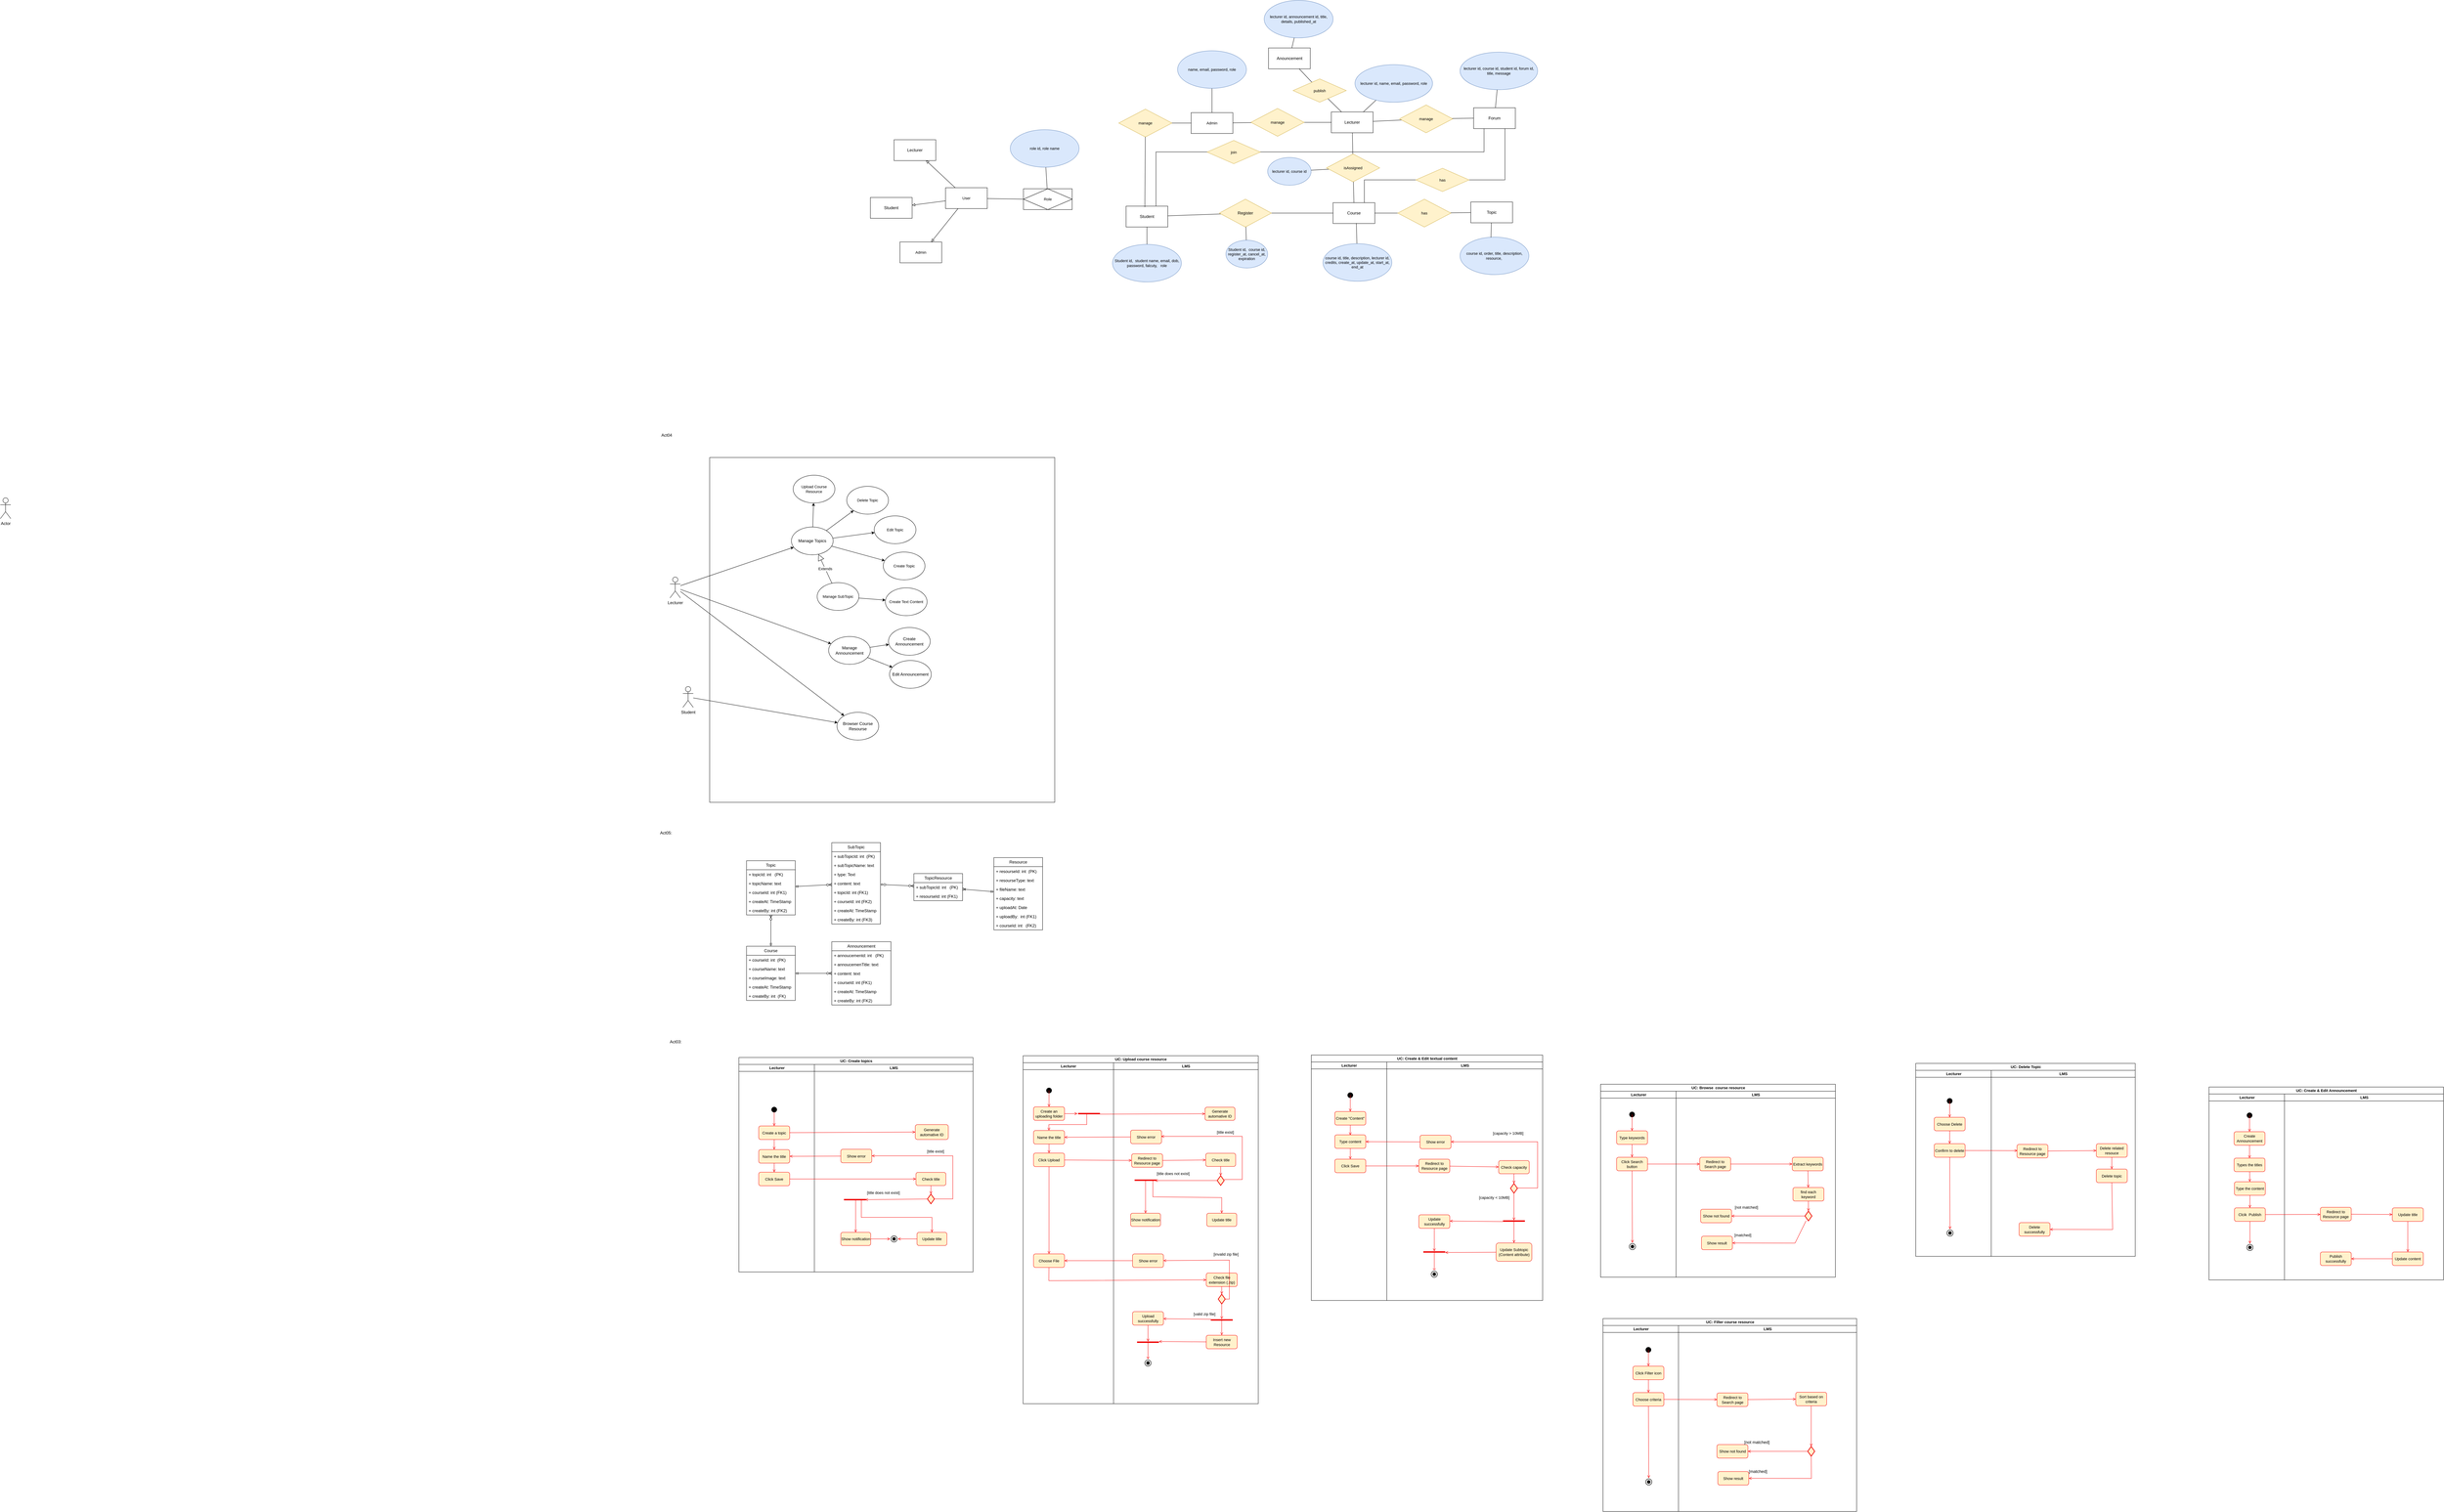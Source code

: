 <mxfile version="23.1.2" type="github">
  <diagram id="C5RBs43oDa-KdzZeNtuy" name="Page-1">
    <mxGraphModel dx="4884" dy="1373" grid="0" gridSize="10" guides="1" tooltips="1" connect="1" arrows="1" fold="1" page="0" pageScale="1" pageWidth="827" pageHeight="1169" math="0" shadow="0">
      <root>
        <mxCell id="WIyWlLk6GJQsqaUBKTNV-0" />
        <mxCell id="WIyWlLk6GJQsqaUBKTNV-1" parent="WIyWlLk6GJQsqaUBKTNV-0" />
        <mxCell id="Pn6ee0iHeEeV6DLxaSSg-5" style="rounded=0;orthogonalLoop=1;jettySize=auto;html=1;endArrow=none;endFill=0;" parent="WIyWlLk6GJQsqaUBKTNV-1" source="Pn6ee0iHeEeV6DLxaSSg-0" target="Pn6ee0iHeEeV6DLxaSSg-3" edge="1">
          <mxGeometry relative="1" as="geometry" />
        </mxCell>
        <mxCell id="Pn6ee0iHeEeV6DLxaSSg-10" style="edgeStyle=none;shape=connector;rounded=0;orthogonalLoop=1;jettySize=auto;html=1;entryX=0.5;entryY=0;entryDx=0;entryDy=0;labelBackgroundColor=default;strokeColor=default;align=center;verticalAlign=middle;fontFamily=Helvetica;fontSize=11;fontColor=default;endArrow=none;endFill=0;" parent="WIyWlLk6GJQsqaUBKTNV-1" source="Pn6ee0iHeEeV6DLxaSSg-0" target="Pn6ee0iHeEeV6DLxaSSg-9" edge="1">
          <mxGeometry relative="1" as="geometry" />
        </mxCell>
        <mxCell id="Pn6ee0iHeEeV6DLxaSSg-58" style="edgeStyle=elbowEdgeStyle;shape=connector;rounded=0;orthogonalLoop=1;jettySize=auto;html=1;labelBackgroundColor=default;strokeColor=default;align=center;verticalAlign=middle;fontFamily=Helvetica;fontSize=11;fontColor=default;endArrow=none;endFill=0;elbow=vertical;entryX=0.25;entryY=1;entryDx=0;entryDy=0;" parent="WIyWlLk6GJQsqaUBKTNV-1" target="Pn6ee0iHeEeV6DLxaSSg-50" edge="1">
          <mxGeometry relative="1" as="geometry">
            <mxPoint x="184" y="477.0" as="sourcePoint" />
            <mxPoint x="1169" y="275" as="targetPoint" />
            <Array as="points">
              <mxPoint x="689" y="320" />
            </Array>
          </mxGeometry>
        </mxCell>
        <mxCell id="Pn6ee0iHeEeV6DLxaSSg-0" value="Student" style="rounded=0;whiteSpace=wrap;html=1;" parent="WIyWlLk6GJQsqaUBKTNV-1" vertex="1">
          <mxGeometry x="98" y="476" width="120" height="60" as="geometry" />
        </mxCell>
        <mxCell id="Pn6ee0iHeEeV6DLxaSSg-16" style="edgeStyle=none;shape=connector;rounded=0;orthogonalLoop=1;jettySize=auto;html=1;labelBackgroundColor=default;strokeColor=default;align=center;verticalAlign=middle;fontFamily=Helvetica;fontSize=11;fontColor=default;endArrow=none;endFill=0;" parent="WIyWlLk6GJQsqaUBKTNV-1" source="Pn6ee0iHeEeV6DLxaSSg-2" target="Pn6ee0iHeEeV6DLxaSSg-15" edge="1">
          <mxGeometry relative="1" as="geometry" />
        </mxCell>
        <mxCell id="Pn6ee0iHeEeV6DLxaSSg-53" style="edgeStyle=none;shape=connector;rounded=0;orthogonalLoop=1;jettySize=auto;html=1;labelBackgroundColor=default;strokeColor=default;align=center;verticalAlign=middle;fontFamily=Helvetica;fontSize=11;fontColor=default;endArrow=none;endFill=0;" parent="WIyWlLk6GJQsqaUBKTNV-1" source="Pn6ee0iHeEeV6DLxaSSg-2" target="Pn6ee0iHeEeV6DLxaSSg-52" edge="1">
          <mxGeometry relative="1" as="geometry" />
        </mxCell>
        <mxCell id="Pn6ee0iHeEeV6DLxaSSg-68" style="edgeStyle=none;shape=connector;rounded=0;orthogonalLoop=1;jettySize=auto;html=1;labelBackgroundColor=default;strokeColor=default;align=center;verticalAlign=middle;fontFamily=Helvetica;fontSize=11;fontColor=default;endArrow=none;endFill=0;" parent="WIyWlLk6GJQsqaUBKTNV-1" source="Pn6ee0iHeEeV6DLxaSSg-2" target="Pn6ee0iHeEeV6DLxaSSg-67" edge="1">
          <mxGeometry relative="1" as="geometry" />
        </mxCell>
        <mxCell id="Pn6ee0iHeEeV6DLxaSSg-2" value="Lecturer" style="rounded=0;whiteSpace=wrap;html=1;" parent="WIyWlLk6GJQsqaUBKTNV-1" vertex="1">
          <mxGeometry x="688" y="205" width="120" height="60" as="geometry" />
        </mxCell>
        <mxCell id="Pn6ee0iHeEeV6DLxaSSg-6" style="rounded=0;orthogonalLoop=1;jettySize=auto;html=1;endArrow=none;endFill=0;" parent="WIyWlLk6GJQsqaUBKTNV-1" source="Pn6ee0iHeEeV6DLxaSSg-3" target="Pn6ee0iHeEeV6DLxaSSg-4" edge="1">
          <mxGeometry relative="1" as="geometry" />
        </mxCell>
        <mxCell id="Pn6ee0iHeEeV6DLxaSSg-8" style="edgeStyle=none;shape=connector;rounded=0;orthogonalLoop=1;jettySize=auto;html=1;labelBackgroundColor=default;strokeColor=default;align=center;verticalAlign=middle;fontFamily=Helvetica;fontSize=11;fontColor=default;endArrow=none;endFill=0;" parent="WIyWlLk6GJQsqaUBKTNV-1" source="Pn6ee0iHeEeV6DLxaSSg-3" target="Pn6ee0iHeEeV6DLxaSSg-7" edge="1">
          <mxGeometry relative="1" as="geometry" />
        </mxCell>
        <mxCell id="Pn6ee0iHeEeV6DLxaSSg-3" value="Register" style="rhombus;whiteSpace=wrap;html=1;fillColor=#fff2cc;strokeColor=#d6b656;" parent="WIyWlLk6GJQsqaUBKTNV-1" vertex="1">
          <mxGeometry x="366" y="456" width="150" height="80" as="geometry" />
        </mxCell>
        <mxCell id="Pn6ee0iHeEeV6DLxaSSg-44" style="edgeStyle=none;shape=connector;rounded=0;orthogonalLoop=1;jettySize=auto;html=1;labelBackgroundColor=default;strokeColor=default;align=center;verticalAlign=middle;fontFamily=Helvetica;fontSize=11;fontColor=default;endArrow=none;endFill=0;" parent="WIyWlLk6GJQsqaUBKTNV-1" source="Pn6ee0iHeEeV6DLxaSSg-4" target="Pn6ee0iHeEeV6DLxaSSg-45" edge="1">
          <mxGeometry relative="1" as="geometry">
            <mxPoint x="889" y="496" as="targetPoint" />
          </mxGeometry>
        </mxCell>
        <mxCell id="Pn6ee0iHeEeV6DLxaSSg-4" value="Course" style="rounded=0;whiteSpace=wrap;html=1;" parent="WIyWlLk6GJQsqaUBKTNV-1" vertex="1">
          <mxGeometry x="693" y="466" width="120" height="60" as="geometry" />
        </mxCell>
        <mxCell id="Pn6ee0iHeEeV6DLxaSSg-7" value="Student id,&amp;nbsp; course id, register_at, cancel_at, expiration" style="ellipse;whiteSpace=wrap;html=1;fontFamily=Helvetica;fontSize=11;fillColor=#dae8fc;strokeColor=#6c8ebf;" parent="WIyWlLk6GJQsqaUBKTNV-1" vertex="1">
          <mxGeometry x="385" y="574" width="120" height="80" as="geometry" />
        </mxCell>
        <mxCell id="Pn6ee0iHeEeV6DLxaSSg-9" value="Student id,&amp;nbsp; student name, email, dob, password, falcuty,&amp;nbsp; &amp;nbsp;role" style="ellipse;whiteSpace=wrap;html=1;fontFamily=Helvetica;fontSize=11;fillColor=#dae8fc;strokeColor=#6c8ebf;" parent="WIyWlLk6GJQsqaUBKTNV-1" vertex="1">
          <mxGeometry x="59" y="586" width="198" height="108" as="geometry" />
        </mxCell>
        <mxCell id="Pn6ee0iHeEeV6DLxaSSg-12" style="edgeStyle=none;shape=connector;rounded=0;orthogonalLoop=1;jettySize=auto;html=1;entryX=0.558;entryY=0.983;entryDx=0;entryDy=0;labelBackgroundColor=default;strokeColor=default;align=center;verticalAlign=middle;fontFamily=Helvetica;fontSize=11;fontColor=default;endArrow=none;endFill=0;entryPerimeter=0;" parent="WIyWlLk6GJQsqaUBKTNV-1" source="Pn6ee0iHeEeV6DLxaSSg-11" target="Pn6ee0iHeEeV6DLxaSSg-4" edge="1">
          <mxGeometry relative="1" as="geometry" />
        </mxCell>
        <mxCell id="Pn6ee0iHeEeV6DLxaSSg-11" value="course id, title, description, lecturer id, credits, create_at, update_at, start_at, end_at" style="ellipse;whiteSpace=wrap;html=1;fontFamily=Helvetica;fontSize=11;fillColor=#dae8fc;strokeColor=#6c8ebf;" parent="WIyWlLk6GJQsqaUBKTNV-1" vertex="1">
          <mxGeometry x="664" y="584" width="198" height="108" as="geometry" />
        </mxCell>
        <mxCell id="Pn6ee0iHeEeV6DLxaSSg-20" style="edgeStyle=none;shape=connector;rounded=0;orthogonalLoop=1;jettySize=auto;html=1;labelBackgroundColor=default;strokeColor=default;align=center;verticalAlign=middle;fontFamily=Helvetica;fontSize=11;fontColor=default;endArrow=none;endFill=0;" parent="WIyWlLk6GJQsqaUBKTNV-1" source="Pn6ee0iHeEeV6DLxaSSg-14" target="Pn6ee0iHeEeV6DLxaSSg-2" edge="1">
          <mxGeometry relative="1" as="geometry">
            <mxPoint x="745.187" y="166.994" as="sourcePoint" />
          </mxGeometry>
        </mxCell>
        <mxCell id="Pn6ee0iHeEeV6DLxaSSg-14" value="lecturer id, name, email, password, role" style="ellipse;whiteSpace=wrap;html=1;fontFamily=Helvetica;fontSize=11;fillColor=#dae8fc;strokeColor=#6c8ebf;" parent="WIyWlLk6GJQsqaUBKTNV-1" vertex="1">
          <mxGeometry x="756" y="69" width="223" height="108" as="geometry" />
        </mxCell>
        <mxCell id="Pn6ee0iHeEeV6DLxaSSg-17" style="edgeStyle=none;shape=connector;rounded=0;orthogonalLoop=1;jettySize=auto;html=1;entryX=0.5;entryY=0;entryDx=0;entryDy=0;labelBackgroundColor=default;strokeColor=default;align=center;verticalAlign=middle;fontFamily=Helvetica;fontSize=11;fontColor=default;endArrow=none;endFill=0;" parent="WIyWlLk6GJQsqaUBKTNV-1" source="Pn6ee0iHeEeV6DLxaSSg-15" target="Pn6ee0iHeEeV6DLxaSSg-4" edge="1">
          <mxGeometry relative="1" as="geometry" />
        </mxCell>
        <mxCell id="Pn6ee0iHeEeV6DLxaSSg-22" style="edgeStyle=none;shape=connector;rounded=0;orthogonalLoop=1;jettySize=auto;html=1;labelBackgroundColor=default;strokeColor=default;align=center;verticalAlign=middle;fontFamily=Helvetica;fontSize=11;fontColor=default;endArrow=none;endFill=0;" parent="WIyWlLk6GJQsqaUBKTNV-1" source="Pn6ee0iHeEeV6DLxaSSg-15" target="Pn6ee0iHeEeV6DLxaSSg-21" edge="1">
          <mxGeometry relative="1" as="geometry" />
        </mxCell>
        <mxCell id="Pn6ee0iHeEeV6DLxaSSg-15" value="isAssigned" style="rhombus;whiteSpace=wrap;html=1;fontFamily=Helvetica;fontSize=11;fillColor=#fff2cc;strokeColor=#d6b656;" parent="WIyWlLk6GJQsqaUBKTNV-1" vertex="1">
          <mxGeometry x="674" y="326" width="153" height="80" as="geometry" />
        </mxCell>
        <mxCell id="Pn6ee0iHeEeV6DLxaSSg-26" style="edgeStyle=none;shape=connector;rounded=0;orthogonalLoop=1;jettySize=auto;html=1;labelBackgroundColor=default;strokeColor=default;align=center;verticalAlign=middle;fontFamily=Helvetica;fontSize=11;fontColor=default;endArrow=none;endFill=0;" parent="WIyWlLk6GJQsqaUBKTNV-1" source="Pn6ee0iHeEeV6DLxaSSg-18" target="Pn6ee0iHeEeV6DLxaSSg-24" edge="1">
          <mxGeometry relative="1" as="geometry" />
        </mxCell>
        <mxCell id="Pn6ee0iHeEeV6DLxaSSg-31" style="edgeStyle=none;shape=connector;rounded=0;orthogonalLoop=1;jettySize=auto;html=1;labelBackgroundColor=default;strokeColor=default;align=center;verticalAlign=middle;fontFamily=Helvetica;fontSize=11;fontColor=default;endArrow=none;endFill=0;" parent="WIyWlLk6GJQsqaUBKTNV-1" source="Pn6ee0iHeEeV6DLxaSSg-18" target="Pn6ee0iHeEeV6DLxaSSg-30" edge="1">
          <mxGeometry relative="1" as="geometry">
            <mxPoint x="343.137" y="153.996" as="targetPoint" />
          </mxGeometry>
        </mxCell>
        <mxCell id="Pn6ee0iHeEeV6DLxaSSg-18" value="Admin" style="rounded=0;whiteSpace=wrap;html=1;fontFamily=Helvetica;fontSize=11;direction=west;" parent="WIyWlLk6GJQsqaUBKTNV-1" vertex="1">
          <mxGeometry x="285" y="207" width="120" height="60" as="geometry" />
        </mxCell>
        <mxCell id="Pn6ee0iHeEeV6DLxaSSg-21" value="lecturer id, course id" style="ellipse;whiteSpace=wrap;html=1;fontFamily=Helvetica;fontSize=11;fillColor=#dae8fc;strokeColor=#6c8ebf;" parent="WIyWlLk6GJQsqaUBKTNV-1" vertex="1">
          <mxGeometry x="505" y="336" width="125" height="80" as="geometry" />
        </mxCell>
        <mxCell id="Pn6ee0iHeEeV6DLxaSSg-27" style="edgeStyle=none;shape=connector;rounded=0;orthogonalLoop=1;jettySize=auto;html=1;labelBackgroundColor=default;strokeColor=default;align=center;verticalAlign=middle;fontFamily=Helvetica;fontSize=11;fontColor=default;endArrow=none;endFill=0;" parent="WIyWlLk6GJQsqaUBKTNV-1" source="Pn6ee0iHeEeV6DLxaSSg-24" target="Pn6ee0iHeEeV6DLxaSSg-2" edge="1">
          <mxGeometry relative="1" as="geometry" />
        </mxCell>
        <mxCell id="Pn6ee0iHeEeV6DLxaSSg-24" value="manage" style="rhombus;whiteSpace=wrap;html=1;fontFamily=Helvetica;fontSize=11;fillColor=#fff2cc;strokeColor=#d6b656;" parent="WIyWlLk6GJQsqaUBKTNV-1" vertex="1">
          <mxGeometry x="457" y="195" width="153" height="80" as="geometry" />
        </mxCell>
        <mxCell id="Pn6ee0iHeEeV6DLxaSSg-25" value="manage" style="rhombus;whiteSpace=wrap;html=1;fontFamily=Helvetica;fontSize=11;fillColor=#fff2cc;strokeColor=#d6b656;" parent="WIyWlLk6GJQsqaUBKTNV-1" vertex="1">
          <mxGeometry x="77" y="197" width="153" height="80" as="geometry" />
        </mxCell>
        <mxCell id="Pn6ee0iHeEeV6DLxaSSg-28" style="edgeStyle=none;shape=connector;rounded=0;orthogonalLoop=1;jettySize=auto;html=1;labelBackgroundColor=default;strokeColor=default;align=center;verticalAlign=middle;fontFamily=Helvetica;fontSize=11;fontColor=default;endArrow=none;endFill=0;" parent="WIyWlLk6GJQsqaUBKTNV-1" source="Pn6ee0iHeEeV6DLxaSSg-18" target="Pn6ee0iHeEeV6DLxaSSg-25" edge="1">
          <mxGeometry relative="1" as="geometry" />
        </mxCell>
        <mxCell id="Pn6ee0iHeEeV6DLxaSSg-29" style="edgeStyle=none;shape=connector;rounded=0;orthogonalLoop=1;jettySize=auto;html=1;entryX=0.45;entryY=0.05;entryDx=0;entryDy=0;entryPerimeter=0;labelBackgroundColor=default;strokeColor=default;align=center;verticalAlign=middle;fontFamily=Helvetica;fontSize=11;fontColor=default;endArrow=none;endFill=0;" parent="WIyWlLk6GJQsqaUBKTNV-1" source="Pn6ee0iHeEeV6DLxaSSg-25" target="Pn6ee0iHeEeV6DLxaSSg-0" edge="1">
          <mxGeometry relative="1" as="geometry" />
        </mxCell>
        <mxCell id="Pn6ee0iHeEeV6DLxaSSg-30" value="name, email, password, role" style="ellipse;whiteSpace=wrap;html=1;fontFamily=Helvetica;fontSize=11;fillColor=#dae8fc;strokeColor=#6c8ebf;" parent="WIyWlLk6GJQsqaUBKTNV-1" vertex="1">
          <mxGeometry x="246" y="29" width="198" height="108" as="geometry" />
        </mxCell>
        <mxCell id="Pn6ee0iHeEeV6DLxaSSg-34" style="edgeStyle=none;shape=connector;rounded=0;orthogonalLoop=1;jettySize=auto;html=1;entryX=0;entryY=0.5;entryDx=0;entryDy=0;labelBackgroundColor=default;strokeColor=default;align=center;verticalAlign=middle;fontFamily=Helvetica;fontSize=11;fontColor=default;endArrow=none;endFill=0;" parent="WIyWlLk6GJQsqaUBKTNV-1" source="Pn6ee0iHeEeV6DLxaSSg-32" target="Pn6ee0iHeEeV6DLxaSSg-33" edge="1">
          <mxGeometry relative="1" as="geometry" />
        </mxCell>
        <mxCell id="Pn6ee0iHeEeV6DLxaSSg-38" style="edgeStyle=none;shape=connector;rounded=0;orthogonalLoop=1;jettySize=auto;html=1;labelBackgroundColor=default;strokeColor=default;align=center;verticalAlign=middle;fontFamily=Helvetica;fontSize=11;fontColor=default;endArrow=block;endFill=0;" parent="WIyWlLk6GJQsqaUBKTNV-1" source="Pn6ee0iHeEeV6DLxaSSg-32" target="Pn6ee0iHeEeV6DLxaSSg-37" edge="1">
          <mxGeometry relative="1" as="geometry" />
        </mxCell>
        <mxCell id="Pn6ee0iHeEeV6DLxaSSg-39" style="edgeStyle=none;shape=connector;rounded=0;orthogonalLoop=1;jettySize=auto;html=1;labelBackgroundColor=default;strokeColor=default;align=center;verticalAlign=middle;fontFamily=Helvetica;fontSize=11;fontColor=default;endArrow=block;endFill=0;" parent="WIyWlLk6GJQsqaUBKTNV-1" source="Pn6ee0iHeEeV6DLxaSSg-32" target="Pn6ee0iHeEeV6DLxaSSg-36" edge="1">
          <mxGeometry relative="1" as="geometry" />
        </mxCell>
        <mxCell id="Pn6ee0iHeEeV6DLxaSSg-40" style="edgeStyle=none;shape=connector;rounded=0;orthogonalLoop=1;jettySize=auto;html=1;entryX=0.75;entryY=0;entryDx=0;entryDy=0;labelBackgroundColor=default;strokeColor=default;align=center;verticalAlign=middle;fontFamily=Helvetica;fontSize=11;fontColor=default;endArrow=block;endFill=0;" parent="WIyWlLk6GJQsqaUBKTNV-1" source="Pn6ee0iHeEeV6DLxaSSg-32" target="Pn6ee0iHeEeV6DLxaSSg-35" edge="1">
          <mxGeometry relative="1" as="geometry" />
        </mxCell>
        <mxCell id="Pn6ee0iHeEeV6DLxaSSg-32" value="User" style="rounded=0;whiteSpace=wrap;html=1;fontFamily=Helvetica;fontSize=11;fontColor=default;" parent="WIyWlLk6GJQsqaUBKTNV-1" vertex="1">
          <mxGeometry x="-421" y="423" width="120" height="60" as="geometry" />
        </mxCell>
        <mxCell id="Pn6ee0iHeEeV6DLxaSSg-42" style="edgeStyle=none;shape=connector;rounded=0;orthogonalLoop=1;jettySize=auto;html=1;labelBackgroundColor=default;strokeColor=default;align=center;verticalAlign=middle;fontFamily=Helvetica;fontSize=11;fontColor=default;endArrow=none;endFill=0;" parent="WIyWlLk6GJQsqaUBKTNV-1" source="Pn6ee0iHeEeV6DLxaSSg-33" target="Pn6ee0iHeEeV6DLxaSSg-41" edge="1">
          <mxGeometry relative="1" as="geometry" />
        </mxCell>
        <mxCell id="Pn6ee0iHeEeV6DLxaSSg-33" value="Role" style="shape=associativeEntity;whiteSpace=wrap;html=1;align=center;fontFamily=Helvetica;fontSize=11;fontColor=default;" parent="WIyWlLk6GJQsqaUBKTNV-1" vertex="1">
          <mxGeometry x="-197" y="426" width="140" height="60" as="geometry" />
        </mxCell>
        <mxCell id="Pn6ee0iHeEeV6DLxaSSg-35" value="Admin" style="rounded=0;whiteSpace=wrap;html=1;fontFamily=Helvetica;fontSize=11;" parent="WIyWlLk6GJQsqaUBKTNV-1" vertex="1">
          <mxGeometry x="-552" y="579" width="120" height="60" as="geometry" />
        </mxCell>
        <mxCell id="Pn6ee0iHeEeV6DLxaSSg-36" value="Lecturer" style="rounded=0;whiteSpace=wrap;html=1;" parent="WIyWlLk6GJQsqaUBKTNV-1" vertex="1">
          <mxGeometry x="-569" y="285" width="120" height="60" as="geometry" />
        </mxCell>
        <mxCell id="Pn6ee0iHeEeV6DLxaSSg-37" value="Student" style="rounded=0;whiteSpace=wrap;html=1;" parent="WIyWlLk6GJQsqaUBKTNV-1" vertex="1">
          <mxGeometry x="-637" y="451" width="120" height="60" as="geometry" />
        </mxCell>
        <mxCell id="Pn6ee0iHeEeV6DLxaSSg-41" value="role id, role name" style="ellipse;whiteSpace=wrap;html=1;fontFamily=Helvetica;fontSize=11;fillColor=#dae8fc;strokeColor=#6c8ebf;" parent="WIyWlLk6GJQsqaUBKTNV-1" vertex="1">
          <mxGeometry x="-235" y="256" width="198" height="108" as="geometry" />
        </mxCell>
        <mxCell id="Pn6ee0iHeEeV6DLxaSSg-47" style="edgeStyle=none;shape=connector;rounded=0;orthogonalLoop=1;jettySize=auto;html=1;labelBackgroundColor=default;strokeColor=default;align=center;verticalAlign=middle;fontFamily=Helvetica;fontSize=11;fontColor=default;endArrow=none;endFill=0;" parent="WIyWlLk6GJQsqaUBKTNV-1" source="Pn6ee0iHeEeV6DLxaSSg-45" target="Pn6ee0iHeEeV6DLxaSSg-46" edge="1">
          <mxGeometry relative="1" as="geometry" />
        </mxCell>
        <mxCell id="Pn6ee0iHeEeV6DLxaSSg-45" value="has" style="rhombus;whiteSpace=wrap;html=1;fontFamily=Helvetica;fontSize=11;fillColor=#fff2cc;strokeColor=#d6b656;" parent="WIyWlLk6GJQsqaUBKTNV-1" vertex="1">
          <mxGeometry x="879" y="456" width="153" height="80" as="geometry" />
        </mxCell>
        <mxCell id="Pn6ee0iHeEeV6DLxaSSg-46" value="Topic" style="rounded=0;whiteSpace=wrap;html=1;" parent="WIyWlLk6GJQsqaUBKTNV-1" vertex="1">
          <mxGeometry x="1089" y="464" width="120" height="60" as="geometry" />
        </mxCell>
        <mxCell id="Pn6ee0iHeEeV6DLxaSSg-48" value="course id, order, title, description, resource,&amp;nbsp;" style="ellipse;whiteSpace=wrap;html=1;fontFamily=Helvetica;fontSize=11;fillColor=#dae8fc;strokeColor=#6c8ebf;" parent="WIyWlLk6GJQsqaUBKTNV-1" vertex="1">
          <mxGeometry x="1058" y="565" width="198" height="108" as="geometry" />
        </mxCell>
        <mxCell id="Pn6ee0iHeEeV6DLxaSSg-49" style="edgeStyle=none;shape=connector;rounded=0;orthogonalLoop=1;jettySize=auto;html=1;entryX=0.449;entryY=0.009;entryDx=0;entryDy=0;entryPerimeter=0;labelBackgroundColor=default;strokeColor=default;align=center;verticalAlign=middle;fontFamily=Helvetica;fontSize=11;fontColor=default;endArrow=none;endFill=0;" parent="WIyWlLk6GJQsqaUBKTNV-1" source="Pn6ee0iHeEeV6DLxaSSg-46" target="Pn6ee0iHeEeV6DLxaSSg-48" edge="1">
          <mxGeometry relative="1" as="geometry" />
        </mxCell>
        <mxCell id="Pn6ee0iHeEeV6DLxaSSg-50" value="Forum" style="rounded=0;whiteSpace=wrap;html=1;" parent="WIyWlLk6GJQsqaUBKTNV-1" vertex="1">
          <mxGeometry x="1097" y="193" width="120" height="60" as="geometry" />
        </mxCell>
        <mxCell id="Pn6ee0iHeEeV6DLxaSSg-54" style="edgeStyle=none;shape=connector;rounded=0;orthogonalLoop=1;jettySize=auto;html=1;entryX=0;entryY=0.5;entryDx=0;entryDy=0;labelBackgroundColor=default;strokeColor=default;align=center;verticalAlign=middle;fontFamily=Helvetica;fontSize=11;fontColor=default;endArrow=none;endFill=0;" parent="WIyWlLk6GJQsqaUBKTNV-1" source="Pn6ee0iHeEeV6DLxaSSg-52" target="Pn6ee0iHeEeV6DLxaSSg-50" edge="1">
          <mxGeometry relative="1" as="geometry" />
        </mxCell>
        <mxCell id="Pn6ee0iHeEeV6DLxaSSg-52" value="manage" style="rhombus;whiteSpace=wrap;html=1;fontFamily=Helvetica;fontSize=11;fillColor=#fff2cc;strokeColor=#d6b656;" parent="WIyWlLk6GJQsqaUBKTNV-1" vertex="1">
          <mxGeometry x="884" y="185" width="153" height="80" as="geometry" />
        </mxCell>
        <mxCell id="Pn6ee0iHeEeV6DLxaSSg-59" style="edgeStyle=none;shape=connector;rounded=0;orthogonalLoop=1;jettySize=auto;html=1;labelBackgroundColor=default;strokeColor=default;align=center;verticalAlign=middle;fontFamily=Helvetica;fontSize=11;fontColor=default;endArrow=none;endFill=0;" parent="WIyWlLk6GJQsqaUBKTNV-1" source="Pn6ee0iHeEeV6DLxaSSg-55" target="Pn6ee0iHeEeV6DLxaSSg-50" edge="1">
          <mxGeometry relative="1" as="geometry">
            <mxPoint x="1161" y="160" as="sourcePoint" />
          </mxGeometry>
        </mxCell>
        <mxCell id="Pn6ee0iHeEeV6DLxaSSg-55" value="lecturer id, course id, student id, forum id, title, message" style="ellipse;whiteSpace=wrap;html=1;fontFamily=Helvetica;fontSize=11;fillColor=#dae8fc;strokeColor=#6c8ebf;" parent="WIyWlLk6GJQsqaUBKTNV-1" vertex="1">
          <mxGeometry x="1058" y="33" width="223" height="108" as="geometry" />
        </mxCell>
        <mxCell id="Pn6ee0iHeEeV6DLxaSSg-60" value="join" style="rhombus;whiteSpace=wrap;html=1;fontFamily=Helvetica;fontSize=11;fillColor=#fff2cc;strokeColor=#d6b656;" parent="WIyWlLk6GJQsqaUBKTNV-1" vertex="1">
          <mxGeometry x="331" y="287" width="153" height="67" as="geometry" />
        </mxCell>
        <mxCell id="Pn6ee0iHeEeV6DLxaSSg-63" style="edgeStyle=orthogonalEdgeStyle;shape=connector;rounded=0;orthogonalLoop=1;jettySize=auto;html=1;entryX=0.75;entryY=1;entryDx=0;entryDy=0;labelBackgroundColor=default;strokeColor=default;align=center;verticalAlign=middle;fontFamily=Helvetica;fontSize=11;fontColor=default;endArrow=none;endFill=0;" parent="WIyWlLk6GJQsqaUBKTNV-1" source="Pn6ee0iHeEeV6DLxaSSg-61" target="Pn6ee0iHeEeV6DLxaSSg-50" edge="1">
          <mxGeometry relative="1" as="geometry" />
        </mxCell>
        <mxCell id="Pn6ee0iHeEeV6DLxaSSg-64" style="edgeStyle=orthogonalEdgeStyle;shape=connector;rounded=0;orthogonalLoop=1;jettySize=auto;html=1;labelBackgroundColor=default;strokeColor=default;align=center;verticalAlign=middle;fontFamily=Helvetica;fontSize=11;fontColor=default;endArrow=none;endFill=0;" parent="WIyWlLk6GJQsqaUBKTNV-1" source="Pn6ee0iHeEeV6DLxaSSg-61" target="Pn6ee0iHeEeV6DLxaSSg-4" edge="1">
          <mxGeometry relative="1" as="geometry">
            <Array as="points">
              <mxPoint x="783" y="401" />
            </Array>
          </mxGeometry>
        </mxCell>
        <mxCell id="Pn6ee0iHeEeV6DLxaSSg-61" value="has" style="rhombus;whiteSpace=wrap;html=1;fontFamily=Helvetica;fontSize=11;fillColor=#fff2cc;strokeColor=#d6b656;" parent="WIyWlLk6GJQsqaUBKTNV-1" vertex="1">
          <mxGeometry x="931" y="367" width="153" height="67" as="geometry" />
        </mxCell>
        <mxCell id="Pn6ee0iHeEeV6DLxaSSg-71" style="edgeStyle=none;shape=connector;rounded=0;orthogonalLoop=1;jettySize=auto;html=1;labelBackgroundColor=default;strokeColor=default;align=center;verticalAlign=middle;fontFamily=Helvetica;fontSize=11;fontColor=default;endArrow=none;endFill=0;" parent="WIyWlLk6GJQsqaUBKTNV-1" source="Pn6ee0iHeEeV6DLxaSSg-66" target="Pn6ee0iHeEeV6DLxaSSg-70" edge="1">
          <mxGeometry relative="1" as="geometry" />
        </mxCell>
        <mxCell id="Pn6ee0iHeEeV6DLxaSSg-66" value="Anouncement" style="rounded=0;whiteSpace=wrap;html=1;" parent="WIyWlLk6GJQsqaUBKTNV-1" vertex="1">
          <mxGeometry x="507.5" y="21" width="120" height="60" as="geometry" />
        </mxCell>
        <mxCell id="Pn6ee0iHeEeV6DLxaSSg-69" style="edgeStyle=none;shape=connector;rounded=0;orthogonalLoop=1;jettySize=auto;html=1;labelBackgroundColor=default;strokeColor=default;align=center;verticalAlign=middle;fontFamily=Helvetica;fontSize=11;fontColor=default;endArrow=none;endFill=0;" parent="WIyWlLk6GJQsqaUBKTNV-1" source="Pn6ee0iHeEeV6DLxaSSg-67" target="Pn6ee0iHeEeV6DLxaSSg-66" edge="1">
          <mxGeometry relative="1" as="geometry" />
        </mxCell>
        <mxCell id="Pn6ee0iHeEeV6DLxaSSg-67" value="publish" style="rhombus;whiteSpace=wrap;html=1;fontFamily=Helvetica;fontSize=11;fillColor=#fff2cc;strokeColor=#d6b656;" parent="WIyWlLk6GJQsqaUBKTNV-1" vertex="1">
          <mxGeometry x="578" y="110" width="153" height="67" as="geometry" />
        </mxCell>
        <mxCell id="Pn6ee0iHeEeV6DLxaSSg-70" value="lecturer id, announcement id, title, details, published_at" style="ellipse;whiteSpace=wrap;html=1;fontFamily=Helvetica;fontSize=11;fillColor=#dae8fc;strokeColor=#6c8ebf;" parent="WIyWlLk6GJQsqaUBKTNV-1" vertex="1">
          <mxGeometry x="495" y="-116" width="198" height="108" as="geometry" />
        </mxCell>
        <mxCell id="yppCSSEcmfaavreNnkve-8" value="" style="whiteSpace=wrap;html=1;aspect=fixed;" parent="WIyWlLk6GJQsqaUBKTNV-1" vertex="1">
          <mxGeometry x="-1099" y="1199" width="992" height="992" as="geometry" />
        </mxCell>
        <mxCell id="yppCSSEcmfaavreNnkve-52" style="rounded=0;orthogonalLoop=1;jettySize=auto;html=1;endArrow=ERzeroToMany;endFill=0;startArrow=ERmandOne;startFill=0;" parent="WIyWlLk6GJQsqaUBKTNV-1" source="yppCSSEcmfaavreNnkve-54" target="yppCSSEcmfaavreNnkve-69" edge="1">
          <mxGeometry relative="1" as="geometry" />
        </mxCell>
        <mxCell id="yppCSSEcmfaavreNnkve-53" style="rounded=0;orthogonalLoop=1;jettySize=auto;html=1;startArrow=ERmandOne;startFill=0;endArrow=ERzeroToMany;endFill=0;" parent="WIyWlLk6GJQsqaUBKTNV-1" source="yppCSSEcmfaavreNnkve-54" target="yppCSSEcmfaavreNnkve-88" edge="1">
          <mxGeometry relative="1" as="geometry" />
        </mxCell>
        <mxCell id="yppCSSEcmfaavreNnkve-54" value="Course" style="swimlane;fontStyle=0;childLayout=stackLayout;horizontal=1;startSize=26;fillColor=none;horizontalStack=0;resizeParent=1;resizeParentMax=0;resizeLast=0;collapsible=1;marginBottom=0;whiteSpace=wrap;html=1;" parent="WIyWlLk6GJQsqaUBKTNV-1" vertex="1">
          <mxGeometry x="-993" y="2605" width="140" height="156" as="geometry" />
        </mxCell>
        <mxCell id="yppCSSEcmfaavreNnkve-55" value="+ courseId: int&amp;nbsp; (PK)" style="text;strokeColor=none;fillColor=none;align=left;verticalAlign=top;spacingLeft=4;spacingRight=4;overflow=hidden;rotatable=0;points=[[0,0.5],[1,0.5]];portConstraint=eastwest;whiteSpace=wrap;html=1;" parent="yppCSSEcmfaavreNnkve-54" vertex="1">
          <mxGeometry y="26" width="140" height="26" as="geometry" />
        </mxCell>
        <mxCell id="yppCSSEcmfaavreNnkve-56" value="+ courseName: text" style="text;strokeColor=none;fillColor=none;align=left;verticalAlign=top;spacingLeft=4;spacingRight=4;overflow=hidden;rotatable=0;points=[[0,0.5],[1,0.5]];portConstraint=eastwest;whiteSpace=wrap;html=1;" parent="yppCSSEcmfaavreNnkve-54" vertex="1">
          <mxGeometry y="52" width="140" height="26" as="geometry" />
        </mxCell>
        <mxCell id="yppCSSEcmfaavreNnkve-57" value="+ courseImage: text" style="text;strokeColor=none;fillColor=none;align=left;verticalAlign=top;spacingLeft=4;spacingRight=4;overflow=hidden;rotatable=0;points=[[0,0.5],[1,0.5]];portConstraint=eastwest;whiteSpace=wrap;html=1;" parent="yppCSSEcmfaavreNnkve-54" vertex="1">
          <mxGeometry y="78" width="140" height="26" as="geometry" />
        </mxCell>
        <mxCell id="yppCSSEcmfaavreNnkve-58" value="+ createAt: TimeStamp" style="text;strokeColor=none;fillColor=none;align=left;verticalAlign=top;spacingLeft=4;spacingRight=4;overflow=hidden;rotatable=0;points=[[0,0.5],[1,0.5]];portConstraint=eastwest;whiteSpace=wrap;html=1;" parent="yppCSSEcmfaavreNnkve-54" vertex="1">
          <mxGeometry y="104" width="140" height="26" as="geometry" />
        </mxCell>
        <mxCell id="yppCSSEcmfaavreNnkve-59" value="+ createBy: int&amp;nbsp; (FK)" style="text;strokeColor=none;fillColor=none;align=left;verticalAlign=top;spacingLeft=4;spacingRight=4;overflow=hidden;rotatable=0;points=[[0,0.5],[1,0.5]];portConstraint=eastwest;whiteSpace=wrap;html=1;" parent="yppCSSEcmfaavreNnkve-54" vertex="1">
          <mxGeometry y="130" width="140" height="26" as="geometry" />
        </mxCell>
        <mxCell id="yppCSSEcmfaavreNnkve-60" value="Resource" style="swimlane;fontStyle=0;childLayout=stackLayout;horizontal=1;startSize=26;fillColor=none;horizontalStack=0;resizeParent=1;resizeParentMax=0;resizeLast=0;collapsible=1;marginBottom=0;whiteSpace=wrap;html=1;" parent="WIyWlLk6GJQsqaUBKTNV-1" vertex="1">
          <mxGeometry x="-282" y="2350" width="140" height="208" as="geometry" />
        </mxCell>
        <mxCell id="yppCSSEcmfaavreNnkve-61" value="+ resourseId: int&amp;nbsp; (PK)" style="text;strokeColor=none;fillColor=none;align=left;verticalAlign=top;spacingLeft=4;spacingRight=4;overflow=hidden;rotatable=0;points=[[0,0.5],[1,0.5]];portConstraint=eastwest;whiteSpace=wrap;html=1;" parent="yppCSSEcmfaavreNnkve-60" vertex="1">
          <mxGeometry y="26" width="140" height="26" as="geometry" />
        </mxCell>
        <mxCell id="yppCSSEcmfaavreNnkve-62" value="+ resourseType: text" style="text;strokeColor=none;fillColor=none;align=left;verticalAlign=top;spacingLeft=4;spacingRight=4;overflow=hidden;rotatable=0;points=[[0,0.5],[1,0.5]];portConstraint=eastwest;whiteSpace=wrap;html=1;" parent="yppCSSEcmfaavreNnkve-60" vertex="1">
          <mxGeometry y="52" width="140" height="26" as="geometry" />
        </mxCell>
        <mxCell id="yppCSSEcmfaavreNnkve-63" value="+ fileName: text" style="text;strokeColor=none;fillColor=none;align=left;verticalAlign=top;spacingLeft=4;spacingRight=4;overflow=hidden;rotatable=0;points=[[0,0.5],[1,0.5]];portConstraint=eastwest;whiteSpace=wrap;html=1;" parent="yppCSSEcmfaavreNnkve-60" vertex="1">
          <mxGeometry y="78" width="140" height="26" as="geometry" />
        </mxCell>
        <mxCell id="yppCSSEcmfaavreNnkve-64" value="+ capacity: text" style="text;strokeColor=none;fillColor=none;align=left;verticalAlign=top;spacingLeft=4;spacingRight=4;overflow=hidden;rotatable=0;points=[[0,0.5],[1,0.5]];portConstraint=eastwest;whiteSpace=wrap;html=1;" parent="yppCSSEcmfaavreNnkve-60" vertex="1">
          <mxGeometry y="104" width="140" height="26" as="geometry" />
        </mxCell>
        <mxCell id="yppCSSEcmfaavreNnkve-65" value="+ uploadAt: Date" style="text;strokeColor=none;fillColor=none;align=left;verticalAlign=top;spacingLeft=4;spacingRight=4;overflow=hidden;rotatable=0;points=[[0,0.5],[1,0.5]];portConstraint=eastwest;whiteSpace=wrap;html=1;" parent="yppCSSEcmfaavreNnkve-60" vertex="1">
          <mxGeometry y="130" width="140" height="26" as="geometry" />
        </mxCell>
        <mxCell id="yppCSSEcmfaavreNnkve-66" value="+ uploadBy:&amp;nbsp; int (FK1)" style="text;strokeColor=none;fillColor=none;align=left;verticalAlign=top;spacingLeft=4;spacingRight=4;overflow=hidden;rotatable=0;points=[[0,0.5],[1,0.5]];portConstraint=eastwest;whiteSpace=wrap;html=1;" parent="yppCSSEcmfaavreNnkve-60" vertex="1">
          <mxGeometry y="156" width="140" height="26" as="geometry" />
        </mxCell>
        <mxCell id="yppCSSEcmfaavreNnkve-67" value="+ courseId: int&amp;nbsp; &amp;nbsp;(FK2)" style="text;strokeColor=none;fillColor=none;align=left;verticalAlign=top;spacingLeft=4;spacingRight=4;overflow=hidden;rotatable=0;points=[[0,0.5],[1,0.5]];portConstraint=eastwest;whiteSpace=wrap;html=1;" parent="yppCSSEcmfaavreNnkve-60" vertex="1">
          <mxGeometry y="182" width="140" height="26" as="geometry" />
        </mxCell>
        <mxCell id="yppCSSEcmfaavreNnkve-68" style="rounded=0;orthogonalLoop=1;jettySize=auto;html=1;startArrow=ERmandOne;startFill=0;endArrow=ERzeroToMany;endFill=0;" parent="WIyWlLk6GJQsqaUBKTNV-1" source="yppCSSEcmfaavreNnkve-69" target="yppCSSEcmfaavreNnkve-76" edge="1">
          <mxGeometry relative="1" as="geometry" />
        </mxCell>
        <mxCell id="yppCSSEcmfaavreNnkve-69" value="Topic" style="swimlane;fontStyle=0;childLayout=stackLayout;horizontal=1;startSize=26;fillColor=none;horizontalStack=0;resizeParent=1;resizeParentMax=0;resizeLast=0;collapsible=1;marginBottom=0;whiteSpace=wrap;html=1;" parent="WIyWlLk6GJQsqaUBKTNV-1" vertex="1">
          <mxGeometry x="-993" y="2359" width="140" height="156" as="geometry" />
        </mxCell>
        <mxCell id="yppCSSEcmfaavreNnkve-70" value="+ topicId: int&amp;nbsp; &amp;nbsp;(PK)" style="text;strokeColor=none;fillColor=none;align=left;verticalAlign=top;spacingLeft=4;spacingRight=4;overflow=hidden;rotatable=0;points=[[0,0.5],[1,0.5]];portConstraint=eastwest;whiteSpace=wrap;html=1;" parent="yppCSSEcmfaavreNnkve-69" vertex="1">
          <mxGeometry y="26" width="140" height="26" as="geometry" />
        </mxCell>
        <mxCell id="yppCSSEcmfaavreNnkve-71" value="+ topicName: text" style="text;strokeColor=none;fillColor=none;align=left;verticalAlign=top;spacingLeft=4;spacingRight=4;overflow=hidden;rotatable=0;points=[[0,0.5],[1,0.5]];portConstraint=eastwest;whiteSpace=wrap;html=1;" parent="yppCSSEcmfaavreNnkve-69" vertex="1">
          <mxGeometry y="52" width="140" height="26" as="geometry" />
        </mxCell>
        <mxCell id="yppCSSEcmfaavreNnkve-72" value="+ courseId: int (FK1)" style="text;strokeColor=none;fillColor=none;align=left;verticalAlign=top;spacingLeft=4;spacingRight=4;overflow=hidden;rotatable=0;points=[[0,0.5],[1,0.5]];portConstraint=eastwest;whiteSpace=wrap;html=1;" parent="yppCSSEcmfaavreNnkve-69" vertex="1">
          <mxGeometry y="78" width="140" height="26" as="geometry" />
        </mxCell>
        <mxCell id="yppCSSEcmfaavreNnkve-73" value="+ createAt: TimeStamp" style="text;strokeColor=none;fillColor=none;align=left;verticalAlign=top;spacingLeft=4;spacingRight=4;overflow=hidden;rotatable=0;points=[[0,0.5],[1,0.5]];portConstraint=eastwest;whiteSpace=wrap;html=1;" parent="yppCSSEcmfaavreNnkve-69" vertex="1">
          <mxGeometry y="104" width="140" height="26" as="geometry" />
        </mxCell>
        <mxCell id="yppCSSEcmfaavreNnkve-74" value="+ createBy: int (FK2)" style="text;strokeColor=none;fillColor=none;align=left;verticalAlign=top;spacingLeft=4;spacingRight=4;overflow=hidden;rotatable=0;points=[[0,0.5],[1,0.5]];portConstraint=eastwest;whiteSpace=wrap;html=1;" parent="yppCSSEcmfaavreNnkve-69" vertex="1">
          <mxGeometry y="130" width="140" height="26" as="geometry" />
        </mxCell>
        <mxCell id="yppCSSEcmfaavreNnkve-75" style="rounded=0;orthogonalLoop=1;jettySize=auto;html=1;startArrow=ERzeroToOne;startFill=0;endArrow=ERzeroToMany;endFill=0;" parent="WIyWlLk6GJQsqaUBKTNV-1" source="yppCSSEcmfaavreNnkve-76" target="yppCSSEcmfaavreNnkve-85" edge="1">
          <mxGeometry relative="1" as="geometry" />
        </mxCell>
        <mxCell id="yppCSSEcmfaavreNnkve-76" value="SubTopic" style="swimlane;fontStyle=0;childLayout=stackLayout;horizontal=1;startSize=26;fillColor=none;horizontalStack=0;resizeParent=1;resizeParentMax=0;resizeLast=0;collapsible=1;marginBottom=0;whiteSpace=wrap;html=1;" parent="WIyWlLk6GJQsqaUBKTNV-1" vertex="1">
          <mxGeometry x="-748" y="2307" width="140" height="234" as="geometry" />
        </mxCell>
        <mxCell id="yppCSSEcmfaavreNnkve-77" value="+ subTopicId: int&amp;nbsp; (PK)" style="text;strokeColor=none;fillColor=none;align=left;verticalAlign=top;spacingLeft=4;spacingRight=4;overflow=hidden;rotatable=0;points=[[0,0.5],[1,0.5]];portConstraint=eastwest;whiteSpace=wrap;html=1;" parent="yppCSSEcmfaavreNnkve-76" vertex="1">
          <mxGeometry y="26" width="140" height="26" as="geometry" />
        </mxCell>
        <mxCell id="yppCSSEcmfaavreNnkve-78" value="+ subTopicName: text" style="text;strokeColor=none;fillColor=none;align=left;verticalAlign=top;spacingLeft=4;spacingRight=4;overflow=hidden;rotatable=0;points=[[0,0.5],[1,0.5]];portConstraint=eastwest;whiteSpace=wrap;html=1;" parent="yppCSSEcmfaavreNnkve-76" vertex="1">
          <mxGeometry y="52" width="140" height="26" as="geometry" />
        </mxCell>
        <mxCell id="yppCSSEcmfaavreNnkve-207" value="+ type: Text" style="text;strokeColor=none;fillColor=none;align=left;verticalAlign=top;spacingLeft=4;spacingRight=4;overflow=hidden;rotatable=0;points=[[0,0.5],[1,0.5]];portConstraint=eastwest;whiteSpace=wrap;html=1;" parent="yppCSSEcmfaavreNnkve-76" vertex="1">
          <mxGeometry y="78" width="140" height="26" as="geometry" />
        </mxCell>
        <mxCell id="yppCSSEcmfaavreNnkve-79" value="+ content: text" style="text;strokeColor=none;fillColor=none;align=left;verticalAlign=top;spacingLeft=4;spacingRight=4;overflow=hidden;rotatable=0;points=[[0,0.5],[1,0.5]];portConstraint=eastwest;whiteSpace=wrap;html=1;" parent="yppCSSEcmfaavreNnkve-76" vertex="1">
          <mxGeometry y="104" width="140" height="26" as="geometry" />
        </mxCell>
        <mxCell id="yppCSSEcmfaavreNnkve-80" value="+ topicId: int (FK1)" style="text;strokeColor=none;fillColor=none;align=left;verticalAlign=top;spacingLeft=4;spacingRight=4;overflow=hidden;rotatable=0;points=[[0,0.5],[1,0.5]];portConstraint=eastwest;whiteSpace=wrap;html=1;" parent="yppCSSEcmfaavreNnkve-76" vertex="1">
          <mxGeometry y="130" width="140" height="26" as="geometry" />
        </mxCell>
        <mxCell id="yppCSSEcmfaavreNnkve-81" value="+ courseId: int (FK2)" style="text;strokeColor=none;fillColor=none;align=left;verticalAlign=top;spacingLeft=4;spacingRight=4;overflow=hidden;rotatable=0;points=[[0,0.5],[1,0.5]];portConstraint=eastwest;whiteSpace=wrap;html=1;" parent="yppCSSEcmfaavreNnkve-76" vertex="1">
          <mxGeometry y="156" width="140" height="26" as="geometry" />
        </mxCell>
        <mxCell id="yppCSSEcmfaavreNnkve-82" value="+ createAt: TimeStamp" style="text;strokeColor=none;fillColor=none;align=left;verticalAlign=top;spacingLeft=4;spacingRight=4;overflow=hidden;rotatable=0;points=[[0,0.5],[1,0.5]];portConstraint=eastwest;whiteSpace=wrap;html=1;" parent="yppCSSEcmfaavreNnkve-76" vertex="1">
          <mxGeometry y="182" width="140" height="26" as="geometry" />
        </mxCell>
        <mxCell id="yppCSSEcmfaavreNnkve-83" value="+ createBy: int (FK3)" style="text;strokeColor=none;fillColor=none;align=left;verticalAlign=top;spacingLeft=4;spacingRight=4;overflow=hidden;rotatable=0;points=[[0,0.5],[1,0.5]];portConstraint=eastwest;whiteSpace=wrap;html=1;" parent="yppCSSEcmfaavreNnkve-76" vertex="1">
          <mxGeometry y="208" width="140" height="26" as="geometry" />
        </mxCell>
        <mxCell id="yppCSSEcmfaavreNnkve-84" style="rounded=0;orthogonalLoop=1;jettySize=auto;html=1;startArrow=ERoneToMany;startFill=0;endArrow=ERmandOne;endFill=0;" parent="WIyWlLk6GJQsqaUBKTNV-1" source="yppCSSEcmfaavreNnkve-85" target="yppCSSEcmfaavreNnkve-60" edge="1">
          <mxGeometry relative="1" as="geometry" />
        </mxCell>
        <mxCell id="yppCSSEcmfaavreNnkve-85" value="TopicResource" style="swimlane;fontStyle=0;childLayout=stackLayout;horizontal=1;startSize=26;fillColor=none;horizontalStack=0;resizeParent=1;resizeParentMax=0;resizeLast=0;collapsible=1;marginBottom=0;whiteSpace=wrap;html=1;" parent="WIyWlLk6GJQsqaUBKTNV-1" vertex="1">
          <mxGeometry x="-512" y="2396" width="140" height="78" as="geometry" />
        </mxCell>
        <mxCell id="yppCSSEcmfaavreNnkve-86" value="+ subTopicId: int&amp;nbsp; &amp;nbsp;(PK)" style="text;strokeColor=none;fillColor=none;align=left;verticalAlign=top;spacingLeft=4;spacingRight=4;overflow=hidden;rotatable=0;points=[[0,0.5],[1,0.5]];portConstraint=eastwest;whiteSpace=wrap;html=1;" parent="yppCSSEcmfaavreNnkve-85" vertex="1">
          <mxGeometry y="26" width="140" height="26" as="geometry" />
        </mxCell>
        <mxCell id="yppCSSEcmfaavreNnkve-87" value="+ resourseId: int (FK1)" style="text;strokeColor=none;fillColor=none;align=left;verticalAlign=top;spacingLeft=4;spacingRight=4;overflow=hidden;rotatable=0;points=[[0,0.5],[1,0.5]];portConstraint=eastwest;whiteSpace=wrap;html=1;" parent="yppCSSEcmfaavreNnkve-85" vertex="1">
          <mxGeometry y="52" width="140" height="26" as="geometry" />
        </mxCell>
        <mxCell id="yppCSSEcmfaavreNnkve-88" value="Announcement" style="swimlane;fontStyle=0;childLayout=stackLayout;horizontal=1;startSize=26;fillColor=none;horizontalStack=0;resizeParent=1;resizeParentMax=0;resizeLast=0;collapsible=1;marginBottom=0;whiteSpace=wrap;html=1;" parent="WIyWlLk6GJQsqaUBKTNV-1" vertex="1">
          <mxGeometry x="-748" y="2592" width="170" height="182" as="geometry" />
        </mxCell>
        <mxCell id="yppCSSEcmfaavreNnkve-89" value="+ annoucementd: int&amp;nbsp; &amp;nbsp;(PK)" style="text;strokeColor=none;fillColor=none;align=left;verticalAlign=top;spacingLeft=4;spacingRight=4;overflow=hidden;rotatable=0;points=[[0,0.5],[1,0.5]];portConstraint=eastwest;whiteSpace=wrap;html=1;" parent="yppCSSEcmfaavreNnkve-88" vertex="1">
          <mxGeometry y="26" width="170" height="26" as="geometry" />
        </mxCell>
        <mxCell id="yppCSSEcmfaavreNnkve-90" value="+ annoucemenTitle: text" style="text;strokeColor=none;fillColor=none;align=left;verticalAlign=top;spacingLeft=4;spacingRight=4;overflow=hidden;rotatable=0;points=[[0,0.5],[1,0.5]];portConstraint=eastwest;whiteSpace=wrap;html=1;" parent="yppCSSEcmfaavreNnkve-88" vertex="1">
          <mxGeometry y="52" width="170" height="26" as="geometry" />
        </mxCell>
        <mxCell id="yppCSSEcmfaavreNnkve-91" value="+ content: text" style="text;strokeColor=none;fillColor=none;align=left;verticalAlign=top;spacingLeft=4;spacingRight=4;overflow=hidden;rotatable=0;points=[[0,0.5],[1,0.5]];portConstraint=eastwest;whiteSpace=wrap;html=1;" parent="yppCSSEcmfaavreNnkve-88" vertex="1">
          <mxGeometry y="78" width="170" height="26" as="geometry" />
        </mxCell>
        <mxCell id="yppCSSEcmfaavreNnkve-92" value="+ courseId: int (FK1)" style="text;strokeColor=none;fillColor=none;align=left;verticalAlign=top;spacingLeft=4;spacingRight=4;overflow=hidden;rotatable=0;points=[[0,0.5],[1,0.5]];portConstraint=eastwest;whiteSpace=wrap;html=1;" parent="yppCSSEcmfaavreNnkve-88" vertex="1">
          <mxGeometry y="104" width="170" height="26" as="geometry" />
        </mxCell>
        <mxCell id="yppCSSEcmfaavreNnkve-93" value="+ createAt: TimeStamp" style="text;strokeColor=none;fillColor=none;align=left;verticalAlign=top;spacingLeft=4;spacingRight=4;overflow=hidden;rotatable=0;points=[[0,0.5],[1,0.5]];portConstraint=eastwest;whiteSpace=wrap;html=1;" parent="yppCSSEcmfaavreNnkve-88" vertex="1">
          <mxGeometry y="130" width="170" height="26" as="geometry" />
        </mxCell>
        <mxCell id="yppCSSEcmfaavreNnkve-94" value="+ createBy: int (FK2)" style="text;strokeColor=none;fillColor=none;align=left;verticalAlign=top;spacingLeft=4;spacingRight=4;overflow=hidden;rotatable=0;points=[[0,0.5],[1,0.5]];portConstraint=eastwest;whiteSpace=wrap;html=1;" parent="yppCSSEcmfaavreNnkve-88" vertex="1">
          <mxGeometry y="156" width="170" height="26" as="geometry" />
        </mxCell>
        <mxCell id="yppCSSEcmfaavreNnkve-95" value="Act05:" style="text;html=1;align=center;verticalAlign=middle;resizable=0;points=[];autosize=1;strokeColor=none;fillColor=none;" parent="WIyWlLk6GJQsqaUBKTNV-1" vertex="1">
          <mxGeometry x="-1251" y="2266" width="52" height="26" as="geometry" />
        </mxCell>
        <mxCell id="yppCSSEcmfaavreNnkve-96" value="Act04&lt;br&gt;" style="text;html=1;align=center;verticalAlign=middle;resizable=0;points=[];autosize=1;strokeColor=none;fillColor=none;" parent="WIyWlLk6GJQsqaUBKTNV-1" vertex="1">
          <mxGeometry x="-1248" y="1122" width="49" height="26" as="geometry" />
        </mxCell>
        <mxCell id="yppCSSEcmfaavreNnkve-103" style="rounded=0;orthogonalLoop=1;jettySize=auto;html=1;" parent="WIyWlLk6GJQsqaUBKTNV-1" source="yppCSSEcmfaavreNnkve-97" target="yppCSSEcmfaavreNnkve-101" edge="1">
          <mxGeometry relative="1" as="geometry" />
        </mxCell>
        <mxCell id="yppCSSEcmfaavreNnkve-104" style="edgeStyle=none;shape=connector;rounded=0;orthogonalLoop=1;jettySize=auto;html=1;labelBackgroundColor=default;strokeColor=default;align=center;verticalAlign=middle;fontFamily=Helvetica;fontSize=11;fontColor=default;endArrow=classic;" parent="WIyWlLk6GJQsqaUBKTNV-1" source="yppCSSEcmfaavreNnkve-97" target="yppCSSEcmfaavreNnkve-102" edge="1">
          <mxGeometry relative="1" as="geometry" />
        </mxCell>
        <mxCell id="yppCSSEcmfaavreNnkve-107" style="edgeStyle=none;shape=connector;rounded=0;orthogonalLoop=1;jettySize=auto;html=1;labelBackgroundColor=default;strokeColor=default;align=center;verticalAlign=middle;fontFamily=Helvetica;fontSize=11;fontColor=default;endArrow=classic;" parent="WIyWlLk6GJQsqaUBKTNV-1" source="yppCSSEcmfaavreNnkve-97" target="yppCSSEcmfaavreNnkve-106" edge="1">
          <mxGeometry relative="1" as="geometry" />
        </mxCell>
        <mxCell id="yppCSSEcmfaavreNnkve-97" value="Lecturer" style="shape=umlActor;verticalLabelPosition=bottom;verticalAlign=top;html=1;outlineConnect=0;" parent="WIyWlLk6GJQsqaUBKTNV-1" vertex="1">
          <mxGeometry x="-1213" y="1543" width="30" height="60" as="geometry" />
        </mxCell>
        <mxCell id="yppCSSEcmfaavreNnkve-108" style="edgeStyle=none;shape=connector;rounded=0;orthogonalLoop=1;jettySize=auto;html=1;labelBackgroundColor=default;strokeColor=default;align=center;verticalAlign=middle;fontFamily=Helvetica;fontSize=11;fontColor=default;endArrow=classic;" parent="WIyWlLk6GJQsqaUBKTNV-1" source="yppCSSEcmfaavreNnkve-98" target="yppCSSEcmfaavreNnkve-106" edge="1">
          <mxGeometry relative="1" as="geometry" />
        </mxCell>
        <mxCell id="yppCSSEcmfaavreNnkve-98" value="Student" style="shape=umlActor;verticalLabelPosition=bottom;verticalAlign=top;html=1;outlineConnect=0;" parent="WIyWlLk6GJQsqaUBKTNV-1" vertex="1">
          <mxGeometry x="-1176" y="1858" width="30" height="60" as="geometry" />
        </mxCell>
        <mxCell id="yppCSSEcmfaavreNnkve-99" value="Actor" style="shape=umlActor;verticalLabelPosition=bottom;verticalAlign=top;html=1;outlineConnect=0;" parent="WIyWlLk6GJQsqaUBKTNV-1" vertex="1">
          <mxGeometry x="-3138" y="1315" width="30" height="60" as="geometry" />
        </mxCell>
        <mxCell id="yppCSSEcmfaavreNnkve-117" style="edgeStyle=none;shape=connector;rounded=0;orthogonalLoop=1;jettySize=auto;html=1;labelBackgroundColor=default;strokeColor=default;align=center;verticalAlign=middle;fontFamily=Helvetica;fontSize=11;fontColor=default;endArrow=classic;" parent="WIyWlLk6GJQsqaUBKTNV-1" source="yppCSSEcmfaavreNnkve-101" target="yppCSSEcmfaavreNnkve-113" edge="1">
          <mxGeometry relative="1" as="geometry" />
        </mxCell>
        <mxCell id="yppCSSEcmfaavreNnkve-118" style="edgeStyle=none;shape=connector;rounded=0;orthogonalLoop=1;jettySize=auto;html=1;labelBackgroundColor=default;strokeColor=default;align=center;verticalAlign=middle;fontFamily=Helvetica;fontSize=11;fontColor=default;endArrow=classic;" parent="WIyWlLk6GJQsqaUBKTNV-1" source="yppCSSEcmfaavreNnkve-101" target="yppCSSEcmfaavreNnkve-110" edge="1">
          <mxGeometry relative="1" as="geometry" />
        </mxCell>
        <mxCell id="yppCSSEcmfaavreNnkve-119" style="edgeStyle=none;shape=connector;rounded=0;orthogonalLoop=1;jettySize=auto;html=1;labelBackgroundColor=default;strokeColor=default;align=center;verticalAlign=middle;fontFamily=Helvetica;fontSize=11;fontColor=default;endArrow=classic;" parent="WIyWlLk6GJQsqaUBKTNV-1" source="yppCSSEcmfaavreNnkve-101" target="yppCSSEcmfaavreNnkve-109" edge="1">
          <mxGeometry relative="1" as="geometry" />
        </mxCell>
        <mxCell id="yppCSSEcmfaavreNnkve-127" style="edgeStyle=none;shape=connector;rounded=0;orthogonalLoop=1;jettySize=auto;html=1;labelBackgroundColor=default;strokeColor=default;align=center;verticalAlign=middle;fontFamily=Helvetica;fontSize=11;fontColor=default;endArrow=classic;" parent="WIyWlLk6GJQsqaUBKTNV-1" source="yppCSSEcmfaavreNnkve-101" target="yppCSSEcmfaavreNnkve-120" edge="1">
          <mxGeometry relative="1" as="geometry" />
        </mxCell>
        <mxCell id="yppCSSEcmfaavreNnkve-101" value="Manage Topics" style="ellipse;whiteSpace=wrap;html=1;" parent="WIyWlLk6GJQsqaUBKTNV-1" vertex="1">
          <mxGeometry x="-864" y="1399" width="120" height="80" as="geometry" />
        </mxCell>
        <mxCell id="yppCSSEcmfaavreNnkve-130" style="edgeStyle=none;shape=connector;rounded=0;orthogonalLoop=1;jettySize=auto;html=1;labelBackgroundColor=default;strokeColor=default;align=center;verticalAlign=middle;fontFamily=Helvetica;fontSize=11;fontColor=default;endArrow=classic;" parent="WIyWlLk6GJQsqaUBKTNV-1" source="yppCSSEcmfaavreNnkve-102" target="yppCSSEcmfaavreNnkve-128" edge="1">
          <mxGeometry relative="1" as="geometry" />
        </mxCell>
        <mxCell id="yppCSSEcmfaavreNnkve-131" style="edgeStyle=none;shape=connector;rounded=0;orthogonalLoop=1;jettySize=auto;html=1;labelBackgroundColor=default;strokeColor=default;align=center;verticalAlign=middle;fontFamily=Helvetica;fontSize=11;fontColor=default;endArrow=classic;" parent="WIyWlLk6GJQsqaUBKTNV-1" source="yppCSSEcmfaavreNnkve-102" target="yppCSSEcmfaavreNnkve-129" edge="1">
          <mxGeometry relative="1" as="geometry" />
        </mxCell>
        <mxCell id="yppCSSEcmfaavreNnkve-102" value="Manage Announcement" style="ellipse;whiteSpace=wrap;html=1;" parent="WIyWlLk6GJQsqaUBKTNV-1" vertex="1">
          <mxGeometry x="-757" y="1714" width="120" height="80" as="geometry" />
        </mxCell>
        <mxCell id="yppCSSEcmfaavreNnkve-106" value="Browser Course Resourse" style="ellipse;whiteSpace=wrap;html=1;" parent="WIyWlLk6GJQsqaUBKTNV-1" vertex="1">
          <mxGeometry x="-733" y="1932" width="120" height="80" as="geometry" />
        </mxCell>
        <mxCell id="yppCSSEcmfaavreNnkve-109" value="Delete Topic" style="ellipse;whiteSpace=wrap;html=1;fontFamily=Helvetica;fontSize=11;fontColor=default;" parent="WIyWlLk6GJQsqaUBKTNV-1" vertex="1">
          <mxGeometry x="-705" y="1282" width="120" height="80" as="geometry" />
        </mxCell>
        <mxCell id="yppCSSEcmfaavreNnkve-110" value="Edit Topic" style="ellipse;whiteSpace=wrap;html=1;fontFamily=Helvetica;fontSize=11;fontColor=default;" parent="WIyWlLk6GJQsqaUBKTNV-1" vertex="1">
          <mxGeometry x="-626" y="1367" width="120" height="80" as="geometry" />
        </mxCell>
        <mxCell id="yppCSSEcmfaavreNnkve-113" value="Create Topic" style="ellipse;whiteSpace=wrap;html=1;fontFamily=Helvetica;fontSize=11;fontColor=default;" parent="WIyWlLk6GJQsqaUBKTNV-1" vertex="1">
          <mxGeometry x="-600" y="1471" width="120" height="80" as="geometry" />
        </mxCell>
        <mxCell id="yppCSSEcmfaavreNnkve-126" style="edgeStyle=none;shape=connector;rounded=0;orthogonalLoop=1;jettySize=auto;html=1;labelBackgroundColor=default;strokeColor=default;align=center;verticalAlign=middle;fontFamily=Helvetica;fontSize=11;fontColor=default;endArrow=classic;" parent="WIyWlLk6GJQsqaUBKTNV-1" source="yppCSSEcmfaavreNnkve-115" target="yppCSSEcmfaavreNnkve-125" edge="1">
          <mxGeometry relative="1" as="geometry" />
        </mxCell>
        <mxCell id="yppCSSEcmfaavreNnkve-115" value="Manage SubTopic" style="ellipse;whiteSpace=wrap;html=1;fontFamily=Helvetica;fontSize=11;fontColor=default;" parent="WIyWlLk6GJQsqaUBKTNV-1" vertex="1">
          <mxGeometry x="-790" y="1559" width="120" height="80" as="geometry" />
        </mxCell>
        <mxCell id="yppCSSEcmfaavreNnkve-116" value="Extends" style="endArrow=block;endSize=16;endFill=0;html=1;rounded=0;labelBackgroundColor=default;strokeColor=default;align=center;verticalAlign=middle;fontFamily=Helvetica;fontSize=11;fontColor=default;shape=connector;" parent="WIyWlLk6GJQsqaUBKTNV-1" source="yppCSSEcmfaavreNnkve-115" target="yppCSSEcmfaavreNnkve-101" edge="1">
          <mxGeometry width="160" relative="1" as="geometry">
            <mxPoint x="-749" y="1535" as="sourcePoint" />
            <mxPoint x="-589" y="1535" as="targetPoint" />
          </mxGeometry>
        </mxCell>
        <mxCell id="yppCSSEcmfaavreNnkve-120" value="Upload Course Resource" style="ellipse;whiteSpace=wrap;html=1;fontFamily=Helvetica;fontSize=11;fontColor=default;" parent="WIyWlLk6GJQsqaUBKTNV-1" vertex="1">
          <mxGeometry x="-859" y="1250" width="120" height="80" as="geometry" />
        </mxCell>
        <mxCell id="yppCSSEcmfaavreNnkve-125" value="Create Text Content" style="ellipse;whiteSpace=wrap;html=1;fontFamily=Helvetica;fontSize=11;fontColor=default;" parent="WIyWlLk6GJQsqaUBKTNV-1" vertex="1">
          <mxGeometry x="-594" y="1574" width="120" height="80" as="geometry" />
        </mxCell>
        <mxCell id="yppCSSEcmfaavreNnkve-128" value="Create Announcement" style="ellipse;whiteSpace=wrap;html=1;" parent="WIyWlLk6GJQsqaUBKTNV-1" vertex="1">
          <mxGeometry x="-585" y="1688" width="120" height="80" as="geometry" />
        </mxCell>
        <mxCell id="yppCSSEcmfaavreNnkve-129" value="Edit Announcement" style="ellipse;whiteSpace=wrap;html=1;" parent="WIyWlLk6GJQsqaUBKTNV-1" vertex="1">
          <mxGeometry x="-582" y="1783" width="120" height="80" as="geometry" />
        </mxCell>
        <mxCell id="yppCSSEcmfaavreNnkve-133" value="Act03:" style="text;html=1;align=center;verticalAlign=middle;resizable=0;points=[];autosize=1;strokeColor=none;fillColor=none;" parent="WIyWlLk6GJQsqaUBKTNV-1" vertex="1">
          <mxGeometry x="-1223" y="2867" width="52" height="26" as="geometry" />
        </mxCell>
        <mxCell id="yppCSSEcmfaavreNnkve-134" value="UC: Create topics" style="swimlane;childLayout=stackLayout;resizeParent=1;resizeParentMax=0;startSize=20;html=1;fontFamily=Helvetica;fontSize=11;fontColor=default;strokeColor=default;" parent="WIyWlLk6GJQsqaUBKTNV-1" vertex="1">
          <mxGeometry x="-1015" y="2925" width="673" height="617" as="geometry" />
        </mxCell>
        <mxCell id="yppCSSEcmfaavreNnkve-135" value="Lecturer" style="swimlane;startSize=20;html=1;fontFamily=Helvetica;fontSize=11;fontColor=default;" parent="yppCSSEcmfaavreNnkve-134" vertex="1">
          <mxGeometry y="20" width="217" height="597" as="geometry" />
        </mxCell>
        <mxCell id="yppCSSEcmfaavreNnkve-136" value="LMS" style="swimlane;startSize=20;html=1;fontFamily=Helvetica;fontSize=11;fontColor=default;" parent="yppCSSEcmfaavreNnkve-134" vertex="1">
          <mxGeometry x="217" y="20" width="456" height="597" as="geometry" />
        </mxCell>
        <mxCell id="yppCSSEcmfaavreNnkve-175" value="UC: Upload course resource" style="swimlane;childLayout=stackLayout;resizeParent=1;resizeParentMax=0;startSize=20;html=1;fontFamily=Helvetica;fontSize=11;fontColor=default;strokeColor=default;" parent="WIyWlLk6GJQsqaUBKTNV-1" vertex="1">
          <mxGeometry x="-198" y="2920" width="676" height="1001" as="geometry" />
        </mxCell>
        <mxCell id="yppCSSEcmfaavreNnkve-176" value="Lecturer" style="swimlane;startSize=20;html=1;fontFamily=Helvetica;fontSize=11;fontColor=default;" parent="yppCSSEcmfaavreNnkve-175" vertex="1">
          <mxGeometry y="20" width="260" height="981" as="geometry" />
        </mxCell>
        <mxCell id="yppCSSEcmfaavreNnkve-187" value="LMS" style="swimlane;startSize=20;html=1;fontFamily=Helvetica;fontSize=11;fontColor=default;" parent="yppCSSEcmfaavreNnkve-175" vertex="1">
          <mxGeometry x="260" y="20" width="416" height="981" as="geometry" />
        </mxCell>
        <mxCell id="-jop1PBJn-kJuGdBh_XP-34" value="" style="shape=waypoint;sketch=0;fillStyle=solid;size=6;pointerEvents=1;points=[];resizable=0;rotatable=0;perimeter=centerPerimeter;snapToPoint=1;fontFamily=Helvetica;fontSize=11;strokeWidth=6;labelBorderColor=#ec1809;" vertex="1" parent="yppCSSEcmfaavreNnkve-187">
          <mxGeometry x="-195.5" y="70" width="20" height="20" as="geometry" />
        </mxCell>
        <mxCell id="-jop1PBJn-kJuGdBh_XP-35" style="edgeStyle=none;shape=connector;rounded=0;orthogonalLoop=1;jettySize=auto;html=1;labelBackgroundColor=default;strokeColor=#fa0000;align=center;verticalAlign=middle;fontFamily=Helvetica;fontSize=11;fontColor=default;endArrow=open;endFill=0;" edge="1" parent="yppCSSEcmfaavreNnkve-187" source="-jop1PBJn-kJuGdBh_XP-36">
          <mxGeometry relative="1" as="geometry">
            <mxPoint x="-103.909" y="146.5" as="targetPoint" />
          </mxGeometry>
        </mxCell>
        <mxCell id="-jop1PBJn-kJuGdBh_XP-36" value="Create an uploading folder" style="rounded=1;whiteSpace=wrap;html=1;fontFamily=Helvetica;fontSize=11;fillColor=#fff2cc;strokeColor=#f90101;labelBorderColor=none;strokeWidth=1;gradientColor=none;glass=0;shadow=0;perimeterSpacing=0;" vertex="1" parent="yppCSSEcmfaavreNnkve-187">
          <mxGeometry x="-230.0" y="127" width="89" height="39" as="geometry" />
        </mxCell>
        <mxCell id="-jop1PBJn-kJuGdBh_XP-33" style="edgeStyle=none;shape=connector;rounded=0;orthogonalLoop=1;jettySize=auto;html=1;labelBackgroundColor=default;strokeColor=#fa0000;align=center;verticalAlign=middle;fontFamily=Helvetica;fontSize=11;fontColor=default;endArrow=open;endFill=0;" edge="1" parent="yppCSSEcmfaavreNnkve-187" source="-jop1PBJn-kJuGdBh_XP-34" target="-jop1PBJn-kJuGdBh_XP-36">
          <mxGeometry relative="1" as="geometry" />
        </mxCell>
        <mxCell id="-jop1PBJn-kJuGdBh_XP-38" value="Name the title" style="rounded=1;whiteSpace=wrap;html=1;fontFamily=Helvetica;fontSize=11;fillColor=#fff2cc;strokeColor=#ef0606;" vertex="1" parent="yppCSSEcmfaavreNnkve-187">
          <mxGeometry x="-230.0" y="195" width="89" height="39" as="geometry" />
        </mxCell>
        <mxCell id="-jop1PBJn-kJuGdBh_XP-40" value="Click Upload" style="rounded=1;whiteSpace=wrap;html=1;fontFamily=Helvetica;fontSize=11;fillColor=#fff2cc;strokeColor=#ff0000;" vertex="1" parent="yppCSSEcmfaavreNnkve-187">
          <mxGeometry x="-230" y="260" width="89" height="39" as="geometry" />
        </mxCell>
        <mxCell id="-jop1PBJn-kJuGdBh_XP-37" style="edgeStyle=none;shape=connector;rounded=0;orthogonalLoop=1;jettySize=auto;html=1;labelBackgroundColor=default;strokeColor=#f20202;align=center;verticalAlign=middle;fontFamily=Helvetica;fontSize=11;fontColor=default;endArrow=open;endFill=0;" edge="1" parent="yppCSSEcmfaavreNnkve-187" source="-jop1PBJn-kJuGdBh_XP-38" target="-jop1PBJn-kJuGdBh_XP-40">
          <mxGeometry relative="1" as="geometry" />
        </mxCell>
        <mxCell id="-jop1PBJn-kJuGdBh_XP-41" value="Choose File" style="rounded=1;whiteSpace=wrap;html=1;fontFamily=Helvetica;fontSize=11;fillColor=#fff2cc;strokeColor=#ff0000;" vertex="1" parent="yppCSSEcmfaavreNnkve-187">
          <mxGeometry x="-230" y="550" width="89" height="39" as="geometry" />
        </mxCell>
        <mxCell id="-jop1PBJn-kJuGdBh_XP-39" style="edgeStyle=none;shape=connector;rounded=0;orthogonalLoop=1;jettySize=auto;html=1;labelBackgroundColor=default;strokeColor=#fa0000;align=center;verticalAlign=middle;fontFamily=Helvetica;fontSize=11;fontColor=default;endArrow=open;endFill=0;" edge="1" parent="yppCSSEcmfaavreNnkve-187" source="-jop1PBJn-kJuGdBh_XP-40" target="-jop1PBJn-kJuGdBh_XP-41">
          <mxGeometry relative="1" as="geometry" />
        </mxCell>
        <mxCell id="-jop1PBJn-kJuGdBh_XP-42" style="edgeStyle=none;shape=connector;rounded=0;orthogonalLoop=1;jettySize=auto;html=1;labelBackgroundColor=default;strokeColor=#fa0000;align=center;verticalAlign=middle;fontFamily=Helvetica;fontSize=11;fontColor=default;endArrow=open;endFill=0;" edge="1" parent="yppCSSEcmfaavreNnkve-187" source="-jop1PBJn-kJuGdBh_XP-43" target="-jop1PBJn-kJuGdBh_XP-38">
          <mxGeometry relative="1" as="geometry">
            <mxPoint x="-220.0" y="178" as="targetPoint" />
            <Array as="points">
              <mxPoint x="-77.0" y="178" />
              <mxPoint x="-186.0" y="178" />
            </Array>
          </mxGeometry>
        </mxCell>
        <mxCell id="-jop1PBJn-kJuGdBh_XP-43" value="" style="line;strokeWidth=4;html=1;perimeter=backbonePerimeter;points=[];outlineConnect=0;rounded=1;strokeColor=#ef0606;align=center;verticalAlign=middle;fontFamily=Helvetica;fontSize=11;fontColor=default;fillColor=#fff2cc;" vertex="1" parent="yppCSSEcmfaavreNnkve-187">
          <mxGeometry x="-102.0" y="141.5" width="63" height="10" as="geometry" />
        </mxCell>
        <mxCell id="-jop1PBJn-kJuGdBh_XP-44" value="[title does not exist]" style="text;html=1;align=center;verticalAlign=middle;resizable=0;points=[];autosize=1;strokeColor=none;fillColor=none;fontFamily=Helvetica;fontSize=11;fontColor=default;" vertex="1" parent="yppCSSEcmfaavreNnkve-187">
          <mxGeometry x="115.0" y="306" width="112" height="25" as="geometry" />
        </mxCell>
        <mxCell id="-jop1PBJn-kJuGdBh_XP-46" value="" style="line;strokeWidth=4;html=1;perimeter=backbonePerimeter;points=[];outlineConnect=0;rounded=1;strokeColor=#ef0606;align=center;verticalAlign=middle;fontFamily=Helvetica;fontSize=11;fontColor=default;fillColor=#fff2cc;" vertex="1" parent="yppCSSEcmfaavreNnkve-187">
          <mxGeometry x="60.5" y="333" width="63" height="10" as="geometry" />
        </mxCell>
        <mxCell id="-jop1PBJn-kJuGdBh_XP-47" value="Show notification" style="rounded=1;whiteSpace=wrap;html=1;strokeColor=#ef0606;align=center;verticalAlign=middle;fontFamily=Helvetica;fontSize=11;fontColor=default;fillColor=#fff2cc;" vertex="1" parent="yppCSSEcmfaavreNnkve-187">
          <mxGeometry x="49.0" y="433" width="86" height="38" as="geometry" />
        </mxCell>
        <mxCell id="-jop1PBJn-kJuGdBh_XP-45" style="edgeStyle=none;shape=connector;rounded=0;orthogonalLoop=1;jettySize=auto;html=1;labelBackgroundColor=default;strokeColor=#fa0000;align=center;verticalAlign=middle;fontFamily=Helvetica;fontSize=11;fontColor=default;endArrow=open;endFill=0;" edge="1" parent="yppCSSEcmfaavreNnkve-187" source="-jop1PBJn-kJuGdBh_XP-46" target="-jop1PBJn-kJuGdBh_XP-47">
          <mxGeometry relative="1" as="geometry">
            <mxPoint x="90.0" y="430" as="targetPoint" />
          </mxGeometry>
        </mxCell>
        <mxCell id="-jop1PBJn-kJuGdBh_XP-48" value="Show error" style="rounded=1;whiteSpace=wrap;html=1;fontFamily=Helvetica;fontSize=11;fillColor=#fff2cc;strokeColor=#ef0606;" vertex="1" parent="yppCSSEcmfaavreNnkve-187">
          <mxGeometry x="49.0" y="194" width="89" height="39" as="geometry" />
        </mxCell>
        <mxCell id="-jop1PBJn-kJuGdBh_XP-49" value="Show error" style="rounded=1;whiteSpace=wrap;html=1;fontFamily=Helvetica;fontSize=11;fillColor=#fff2cc;strokeColor=#ef0606;" vertex="1" parent="yppCSSEcmfaavreNnkve-187">
          <mxGeometry x="54.5" y="550" width="89" height="39" as="geometry" />
        </mxCell>
        <mxCell id="-jop1PBJn-kJuGdBh_XP-51" value="Upload successfully" style="rounded=1;whiteSpace=wrap;html=1;fontFamily=Helvetica;fontSize=11;fillColor=#fff2cc;strokeColor=#ef0606;" vertex="1" parent="yppCSSEcmfaavreNnkve-187">
          <mxGeometry x="54.5" y="716" width="89" height="39" as="geometry" />
        </mxCell>
        <mxCell id="-jop1PBJn-kJuGdBh_XP-52" style="edgeStyle=none;shape=connector;rounded=0;orthogonalLoop=1;jettySize=auto;html=1;labelBackgroundColor=default;strokeColor=#fa0000;align=center;verticalAlign=middle;fontFamily=Helvetica;fontSize=11;fontColor=default;endArrow=open;endFill=0;" edge="1" parent="yppCSSEcmfaavreNnkve-187" source="-jop1PBJn-kJuGdBh_XP-53">
          <mxGeometry relative="1" as="geometry">
            <mxPoint x="99.0" y="853.909" as="targetPoint" />
          </mxGeometry>
        </mxCell>
        <mxCell id="-jop1PBJn-kJuGdBh_XP-53" value="" style="line;strokeWidth=4;html=1;perimeter=backbonePerimeter;points=[];outlineConnect=0;rounded=1;strokeColor=#ef0606;align=center;verticalAlign=middle;fontFamily=Helvetica;fontSize=11;fontColor=default;fillColor=#fff2cc;" vertex="1" parent="yppCSSEcmfaavreNnkve-187">
          <mxGeometry x="67.5" y="799" width="63" height="10" as="geometry" />
        </mxCell>
        <mxCell id="-jop1PBJn-kJuGdBh_XP-50" style="edgeStyle=none;shape=connector;rounded=0;orthogonalLoop=1;jettySize=auto;html=1;labelBackgroundColor=default;strokeColor=#fa0000;align=center;verticalAlign=middle;fontFamily=Helvetica;fontSize=11;fontColor=default;endArrow=open;endFill=0;" edge="1" parent="yppCSSEcmfaavreNnkve-187" source="-jop1PBJn-kJuGdBh_XP-51" target="-jop1PBJn-kJuGdBh_XP-53">
          <mxGeometry relative="1" as="geometry">
            <mxPoint x="99.0" y="796.636" as="targetPoint" />
          </mxGeometry>
        </mxCell>
        <mxCell id="-jop1PBJn-kJuGdBh_XP-54" value="" style="ellipse;shape=doubleEllipse;whiteSpace=wrap;html=1;aspect=fixed;rounded=1;strokeColor=#fafafa;align=center;verticalAlign=middle;fontFamily=Helvetica;fontSize=11;fontColor=default;fillColor=#181816;strokeWidth=3;" vertex="1" parent="yppCSSEcmfaavreNnkve-187">
          <mxGeometry x="88.0" y="853" width="22" height="22" as="geometry" />
        </mxCell>
        <mxCell id="-jop1PBJn-kJuGdBh_XP-55" value="Redirect to Resource page" style="rounded=1;whiteSpace=wrap;html=1;fontFamily=Helvetica;fontSize=11;fillColor=#fff2cc;strokeColor=#f90101;labelBorderColor=none;strokeWidth=1;gradientColor=none;glass=0;shadow=0;perimeterSpacing=0;" vertex="1" parent="yppCSSEcmfaavreNnkve-187">
          <mxGeometry x="52.0" y="262" width="89" height="39" as="geometry" />
        </mxCell>
        <mxCell id="-jop1PBJn-kJuGdBh_XP-56" value="Generate automative ID" style="rounded=1;whiteSpace=wrap;html=1;strokeColor=#ef0606;align=center;verticalAlign=middle;fontFamily=Helvetica;fontSize=11;fontColor=default;fillColor=#fff2cc;" vertex="1" parent="yppCSSEcmfaavreNnkve-187">
          <mxGeometry x="263.0" y="128" width="86" height="38" as="geometry" />
        </mxCell>
        <mxCell id="-jop1PBJn-kJuGdBh_XP-58" value="Check title" style="rounded=1;whiteSpace=wrap;html=1;strokeColor=#ef0606;align=center;verticalAlign=middle;fontFamily=Helvetica;fontSize=11;fontColor=default;fillColor=#fff2cc;" vertex="1" parent="yppCSSEcmfaavreNnkve-187">
          <mxGeometry x="265.0" y="260.5" width="86" height="38" as="geometry" />
        </mxCell>
        <mxCell id="-jop1PBJn-kJuGdBh_XP-32" style="edgeStyle=none;shape=connector;rounded=0;orthogonalLoop=1;jettySize=auto;html=1;labelBackgroundColor=default;strokeColor=#fa0000;align=center;verticalAlign=middle;fontFamily=Helvetica;fontSize=11;fontColor=default;endArrow=open;endFill=0;" edge="1" parent="yppCSSEcmfaavreNnkve-187" source="-jop1PBJn-kJuGdBh_XP-40" target="-jop1PBJn-kJuGdBh_XP-55">
          <mxGeometry relative="1" as="geometry">
            <mxPoint x="52.0" y="279" as="targetPoint" />
          </mxGeometry>
        </mxCell>
        <mxCell id="-jop1PBJn-kJuGdBh_XP-59" style="edgeStyle=none;shape=connector;rounded=0;orthogonalLoop=1;jettySize=auto;html=1;labelBackgroundColor=default;strokeColor=#fa0000;align=center;verticalAlign=middle;fontFamily=Helvetica;fontSize=11;fontColor=default;endArrow=open;endFill=0;" edge="1" parent="yppCSSEcmfaavreNnkve-187" source="-jop1PBJn-kJuGdBh_XP-60">
          <mxGeometry relative="1" as="geometry">
            <mxPoint x="119.0" y="339" as="targetPoint" />
          </mxGeometry>
        </mxCell>
        <mxCell id="-jop1PBJn-kJuGdBh_XP-60" value="" style="strokeWidth=2;html=1;shape=mxgraph.flowchart.decision;whiteSpace=wrap;rounded=1;strokeColor=#ef0606;align=center;verticalAlign=middle;fontFamily=Helvetica;fontSize=11;fontColor=default;fillColor=#fff2cc;" vertex="1" parent="yppCSSEcmfaavreNnkve-187">
          <mxGeometry x="298.0" y="325" width="20" height="28" as="geometry" />
        </mxCell>
        <mxCell id="-jop1PBJn-kJuGdBh_XP-61" value="[title exist]" style="text;html=1;align=center;verticalAlign=middle;resizable=0;points=[];autosize=1;strokeColor=none;fillColor=none;fontFamily=Helvetica;fontSize=11;fontColor=default;" vertex="1" parent="yppCSSEcmfaavreNnkve-187">
          <mxGeometry x="287.0" y="187" width="67" height="25" as="geometry" />
        </mxCell>
        <mxCell id="-jop1PBJn-kJuGdBh_XP-62" value="Update title" style="rounded=1;whiteSpace=wrap;html=1;strokeColor=#ef0606;align=center;verticalAlign=middle;fontFamily=Helvetica;fontSize=11;fontColor=default;fillColor=#fff2cc;" vertex="1" parent="yppCSSEcmfaavreNnkve-187">
          <mxGeometry x="268.0" y="433" width="86" height="38" as="geometry" />
        </mxCell>
        <mxCell id="-jop1PBJn-kJuGdBh_XP-63" value="Check file extension (.zip)" style="rounded=1;whiteSpace=wrap;html=1;fontFamily=Helvetica;fontSize=11;fillColor=#fff2cc;strokeColor=#ff0000;" vertex="1" parent="yppCSSEcmfaavreNnkve-187">
          <mxGeometry x="266.5" y="605" width="89" height="39" as="geometry" />
        </mxCell>
        <mxCell id="-jop1PBJn-kJuGdBh_XP-64" style="edgeStyle=none;shape=connector;rounded=0;orthogonalLoop=1;jettySize=auto;html=1;labelBackgroundColor=default;strokeColor=#fa0000;align=center;verticalAlign=middle;fontFamily=Helvetica;fontSize=11;fontColor=default;endArrow=open;endFill=0;" edge="1" parent="yppCSSEcmfaavreNnkve-187" source="-jop1PBJn-kJuGdBh_XP-65">
          <mxGeometry relative="1" as="geometry">
            <mxPoint x="311.0" y="737.545" as="targetPoint" />
          </mxGeometry>
        </mxCell>
        <mxCell id="-jop1PBJn-kJuGdBh_XP-65" value="" style="strokeWidth=2;html=1;shape=mxgraph.flowchart.decision;whiteSpace=wrap;rounded=1;strokeColor=#ef0606;align=center;verticalAlign=middle;fontFamily=Helvetica;fontSize=11;fontColor=default;fillColor=#fff2cc;" vertex="1" parent="yppCSSEcmfaavreNnkve-187">
          <mxGeometry x="301.0" y="666" width="20" height="28" as="geometry" />
        </mxCell>
        <mxCell id="-jop1PBJn-kJuGdBh_XP-66" style="edgeStyle=none;shape=connector;rounded=0;orthogonalLoop=1;jettySize=auto;html=1;entryX=0.5;entryY=0;entryDx=0;entryDy=0;entryPerimeter=0;labelBackgroundColor=default;strokeColor=#fa0000;align=center;verticalAlign=middle;fontFamily=Helvetica;fontSize=11;fontColor=default;endArrow=open;endFill=0;" edge="1" parent="yppCSSEcmfaavreNnkve-187" source="-jop1PBJn-kJuGdBh_XP-63" target="-jop1PBJn-kJuGdBh_XP-65">
          <mxGeometry relative="1" as="geometry" />
        </mxCell>
        <mxCell id="-jop1PBJn-kJuGdBh_XP-67" value="[invalid zip file]" style="text;html=1;align=center;verticalAlign=middle;resizable=0;points=[];autosize=1;strokeColor=none;fillColor=none;fontFamily=Helvetica;fontSize=11;fontColor=default;" vertex="1" parent="yppCSSEcmfaavreNnkve-187">
          <mxGeometry x="277.5" y="538" width="90" height="25" as="geometry" />
        </mxCell>
        <mxCell id="-jop1PBJn-kJuGdBh_XP-68" style="edgeStyle=none;shape=connector;rounded=0;orthogonalLoop=1;jettySize=auto;html=1;labelBackgroundColor=default;strokeColor=#fa0000;align=center;verticalAlign=middle;fontFamily=Helvetica;fontSize=11;fontColor=default;endArrow=open;endFill=0;" edge="1" parent="yppCSSEcmfaavreNnkve-187" source="-jop1PBJn-kJuGdBh_XP-69">
          <mxGeometry relative="1" as="geometry">
            <mxPoint x="311.0" y="783.909" as="targetPoint" />
          </mxGeometry>
        </mxCell>
        <mxCell id="-jop1PBJn-kJuGdBh_XP-69" value="" style="line;strokeWidth=4;html=1;perimeter=backbonePerimeter;points=[];outlineConnect=0;rounded=1;strokeColor=#ef0606;align=center;verticalAlign=middle;fontFamily=Helvetica;fontSize=11;fontColor=default;fillColor=#fff2cc;" vertex="1" parent="yppCSSEcmfaavreNnkve-187">
          <mxGeometry x="279.5" y="735" width="63" height="10" as="geometry" />
        </mxCell>
        <mxCell id="-jop1PBJn-kJuGdBh_XP-70" value="Insert new Resource" style="rounded=1;whiteSpace=wrap;html=1;fontFamily=Helvetica;fontSize=11;fillColor=#fff2cc;strokeColor=#ff0000;" vertex="1" parent="yppCSSEcmfaavreNnkve-187">
          <mxGeometry x="266.5" y="784" width="89" height="39" as="geometry" />
        </mxCell>
        <mxCell id="-jop1PBJn-kJuGdBh_XP-71" value="[valid zip file]" style="text;html=1;align=center;verticalAlign=middle;resizable=0;points=[];autosize=1;strokeColor=none;fillColor=none;fontFamily=Helvetica;fontSize=11;fontColor=default;" vertex="1" parent="yppCSSEcmfaavreNnkve-187">
          <mxGeometry x="220.0" y="710" width="81" height="25" as="geometry" />
        </mxCell>
        <mxCell id="-jop1PBJn-kJuGdBh_XP-72" style="edgeStyle=orthogonalEdgeStyle;shape=connector;rounded=0;orthogonalLoop=1;jettySize=auto;html=1;labelBackgroundColor=default;strokeColor=#fa0000;align=center;verticalAlign=middle;fontFamily=Helvetica;fontSize=11;fontColor=default;endArrow=open;endFill=0;" edge="1" parent="yppCSSEcmfaavreNnkve-187" source="-jop1PBJn-kJuGdBh_XP-60">
          <mxGeometry relative="1" as="geometry">
            <mxPoint x="137.0" y="212" as="targetPoint" />
            <Array as="points">
              <mxPoint x="370.0" y="336" />
              <mxPoint x="370.0" y="212" />
            </Array>
            <mxPoint x="360.0" y="336.0" as="sourcePoint" />
          </mxGeometry>
        </mxCell>
        <mxCell id="-jop1PBJn-kJuGdBh_XP-73" style="edgeStyle=none;shape=connector;rounded=0;orthogonalLoop=1;jettySize=auto;html=1;labelBackgroundColor=default;strokeColor=#fa0000;align=center;verticalAlign=middle;fontFamily=Helvetica;fontSize=11;fontColor=default;endArrow=open;endFill=0;" edge="1" parent="yppCSSEcmfaavreNnkve-187" source="-jop1PBJn-kJuGdBh_XP-46" target="-jop1PBJn-kJuGdBh_XP-62">
          <mxGeometry relative="1" as="geometry">
            <mxPoint x="268.0" y="427" as="targetPoint" />
            <Array as="points">
              <mxPoint x="113.0" y="386" />
              <mxPoint x="311.0" y="388" />
            </Array>
          </mxGeometry>
        </mxCell>
        <mxCell id="-jop1PBJn-kJuGdBh_XP-31" style="edgeStyle=none;shape=connector;rounded=0;orthogonalLoop=1;jettySize=auto;html=1;entryX=0;entryY=0.5;entryDx=0;entryDy=0;labelBackgroundColor=default;strokeColor=#fa0000;align=center;verticalAlign=middle;fontFamily=Helvetica;fontSize=11;fontColor=default;endArrow=open;endFill=0;" edge="1" parent="yppCSSEcmfaavreNnkve-187" source="-jop1PBJn-kJuGdBh_XP-43" target="-jop1PBJn-kJuGdBh_XP-56">
          <mxGeometry relative="1" as="geometry">
            <mxPoint x="-28.0" y="147" as="sourcePoint" />
          </mxGeometry>
        </mxCell>
        <mxCell id="-jop1PBJn-kJuGdBh_XP-74" style="edgeStyle=none;shape=connector;rounded=0;orthogonalLoop=1;jettySize=auto;html=1;labelBackgroundColor=default;strokeColor=#fa0000;align=center;verticalAlign=middle;fontFamily=Helvetica;fontSize=11;fontColor=default;endArrow=open;endFill=0;" edge="1" parent="yppCSSEcmfaavreNnkve-187" source="-jop1PBJn-kJuGdBh_XP-48" target="-jop1PBJn-kJuGdBh_XP-38">
          <mxGeometry relative="1" as="geometry" />
        </mxCell>
        <mxCell id="-jop1PBJn-kJuGdBh_XP-75" style="edgeStyle=none;shape=connector;rounded=0;orthogonalLoop=1;jettySize=auto;html=1;labelBackgroundColor=default;strokeColor=#fa0000;align=center;verticalAlign=middle;fontFamily=Helvetica;fontSize=11;fontColor=default;endArrow=open;endFill=0;" edge="1" parent="yppCSSEcmfaavreNnkve-187" source="-jop1PBJn-kJuGdBh_XP-65" target="-jop1PBJn-kJuGdBh_XP-49">
          <mxGeometry relative="1" as="geometry">
            <mxPoint x="100.0" y="564" as="targetPoint" />
            <Array as="points">
              <mxPoint x="333.0" y="680" />
              <mxPoint x="333.0" y="568" />
            </Array>
          </mxGeometry>
        </mxCell>
        <mxCell id="-jop1PBJn-kJuGdBh_XP-76" style="edgeStyle=none;shape=connector;rounded=0;orthogonalLoop=1;jettySize=auto;html=1;labelBackgroundColor=default;strokeColor=#fa0000;align=center;verticalAlign=middle;fontFamily=Helvetica;fontSize=11;fontColor=default;endArrow=open;endFill=0;" edge="1" parent="yppCSSEcmfaavreNnkve-187" source="-jop1PBJn-kJuGdBh_XP-49" target="-jop1PBJn-kJuGdBh_XP-41">
          <mxGeometry relative="1" as="geometry" />
        </mxCell>
        <mxCell id="-jop1PBJn-kJuGdBh_XP-77" style="edgeStyle=none;shape=connector;rounded=0;orthogonalLoop=1;jettySize=auto;html=1;labelBackgroundColor=default;strokeColor=#fa0000;align=center;verticalAlign=middle;fontFamily=Helvetica;fontSize=11;fontColor=default;endArrow=open;endFill=0;" edge="1" parent="yppCSSEcmfaavreNnkve-187" source="-jop1PBJn-kJuGdBh_XP-41" target="-jop1PBJn-kJuGdBh_XP-63">
          <mxGeometry relative="1" as="geometry">
            <mxPoint x="72.0" y="630" as="targetPoint" />
            <mxPoint x="-188.0" y="590" as="sourcePoint" />
            <Array as="points">
              <mxPoint x="-186.0" y="627" />
            </Array>
          </mxGeometry>
        </mxCell>
        <mxCell id="-jop1PBJn-kJuGdBh_XP-78" style="edgeStyle=none;shape=connector;rounded=0;orthogonalLoop=1;jettySize=auto;html=1;labelBackgroundColor=default;strokeColor=#fa0000;align=center;verticalAlign=middle;fontFamily=Helvetica;fontSize=11;fontColor=default;endArrow=open;endFill=0;" edge="1" parent="yppCSSEcmfaavreNnkve-187" source="-jop1PBJn-kJuGdBh_XP-69" target="-jop1PBJn-kJuGdBh_XP-51">
          <mxGeometry relative="1" as="geometry" />
        </mxCell>
        <mxCell id="-jop1PBJn-kJuGdBh_XP-79" style="edgeStyle=none;shape=connector;rounded=0;orthogonalLoop=1;jettySize=auto;html=1;labelBackgroundColor=default;strokeColor=#fa0000;align=center;verticalAlign=middle;fontFamily=Helvetica;fontSize=11;fontColor=default;endArrow=open;endFill=0;" edge="1" parent="yppCSSEcmfaavreNnkve-187" source="-jop1PBJn-kJuGdBh_XP-70" target="-jop1PBJn-kJuGdBh_XP-53">
          <mxGeometry relative="1" as="geometry">
            <mxPoint x="95.182" y="803.5" as="targetPoint" />
          </mxGeometry>
        </mxCell>
        <mxCell id="-jop1PBJn-kJuGdBh_XP-57" style="edgeStyle=none;shape=connector;rounded=0;orthogonalLoop=1;jettySize=auto;html=1;labelBackgroundColor=default;strokeColor=#fa0000;align=center;verticalAlign=middle;fontFamily=Helvetica;fontSize=11;fontColor=default;endArrow=open;endFill=0;" edge="1" parent="yppCSSEcmfaavreNnkve-187" source="-jop1PBJn-kJuGdBh_XP-58" target="-jop1PBJn-kJuGdBh_XP-60">
          <mxGeometry relative="1" as="geometry" />
        </mxCell>
        <mxCell id="-jop1PBJn-kJuGdBh_XP-80" style="edgeStyle=none;shape=connector;rounded=0;orthogonalLoop=1;jettySize=auto;html=1;labelBackgroundColor=default;strokeColor=#fa0000;align=center;verticalAlign=middle;fontFamily=Helvetica;fontSize=11;fontColor=default;endArrow=open;endFill=0;" edge="1" parent="yppCSSEcmfaavreNnkve-187" source="-jop1PBJn-kJuGdBh_XP-55" target="-jop1PBJn-kJuGdBh_XP-58">
          <mxGeometry relative="1" as="geometry" />
        </mxCell>
        <mxCell id="yppCSSEcmfaavreNnkve-233" value="UC: Create &amp;amp; Edit textual content" style="swimlane;childLayout=stackLayout;resizeParent=1;resizeParentMax=0;startSize=20;html=1;fontFamily=Helvetica;fontSize=11;fontColor=default;strokeColor=default;" parent="WIyWlLk6GJQsqaUBKTNV-1" vertex="1">
          <mxGeometry x="630.5" y="2918" width="665" height="706" as="geometry" />
        </mxCell>
        <mxCell id="yppCSSEcmfaavreNnkve-234" value="Lecturer" style="swimlane;startSize=20;html=1;fontFamily=Helvetica;fontSize=11;fontColor=default;" parent="yppCSSEcmfaavreNnkve-233" vertex="1">
          <mxGeometry y="20" width="217" height="686" as="geometry" />
        </mxCell>
        <mxCell id="yppCSSEcmfaavreNnkve-247" value="LMS" style="swimlane;startSize=20;html=1;fontFamily=Helvetica;fontSize=11;fontColor=default;" parent="yppCSSEcmfaavreNnkve-233" vertex="1">
          <mxGeometry x="217" y="20" width="448" height="686" as="geometry" />
        </mxCell>
        <mxCell id="-jop1PBJn-kJuGdBh_XP-82" value="" style="shape=waypoint;sketch=0;fillStyle=solid;size=6;pointerEvents=1;points=[];resizable=0;rotatable=0;perimeter=centerPerimeter;snapToPoint=1;fontFamily=Helvetica;fontSize=11;strokeWidth=6;labelBorderColor=#ec1809;" vertex="1" parent="yppCSSEcmfaavreNnkve-247">
          <mxGeometry x="-115.0" y="85.5" width="20" height="20" as="geometry" />
        </mxCell>
        <mxCell id="-jop1PBJn-kJuGdBh_XP-83" style="edgeStyle=none;shape=connector;rounded=0;orthogonalLoop=1;jettySize=auto;html=1;labelBackgroundColor=default;strokeColor=#fa0000;align=center;verticalAlign=middle;fontFamily=Helvetica;fontSize=11;fontColor=default;endArrow=open;endFill=0;" edge="1" parent="yppCSSEcmfaavreNnkve-247" source="-jop1PBJn-kJuGdBh_XP-84">
          <mxGeometry relative="1" as="geometry">
            <mxPoint x="-105" y="210.5" as="targetPoint" />
          </mxGeometry>
        </mxCell>
        <mxCell id="-jop1PBJn-kJuGdBh_XP-84" value="Create &quot;Content&quot;" style="rounded=1;whiteSpace=wrap;html=1;fontFamily=Helvetica;fontSize=11;fillColor=#fff2cc;strokeColor=#f90101;labelBorderColor=none;strokeWidth=1;gradientColor=none;glass=0;shadow=0;perimeterSpacing=0;" vertex="1" parent="yppCSSEcmfaavreNnkve-247">
          <mxGeometry x="-149.5" y="142.5" width="89" height="39" as="geometry" />
        </mxCell>
        <mxCell id="-jop1PBJn-kJuGdBh_XP-81" style="edgeStyle=none;shape=connector;rounded=0;orthogonalLoop=1;jettySize=auto;html=1;labelBackgroundColor=default;strokeColor=#fa0000;align=center;verticalAlign=middle;fontFamily=Helvetica;fontSize=11;fontColor=default;endArrow=open;endFill=0;" edge="1" parent="yppCSSEcmfaavreNnkve-247" source="-jop1PBJn-kJuGdBh_XP-82" target="-jop1PBJn-kJuGdBh_XP-84">
          <mxGeometry relative="1" as="geometry" />
        </mxCell>
        <mxCell id="-jop1PBJn-kJuGdBh_XP-86" value="Type content" style="rounded=1;whiteSpace=wrap;html=1;fontFamily=Helvetica;fontSize=11;fillColor=#fff2cc;strokeColor=#f90101;labelBorderColor=none;strokeWidth=1;gradientColor=none;glass=0;shadow=0;perimeterSpacing=0;" vertex="1" parent="yppCSSEcmfaavreNnkve-247">
          <mxGeometry x="-149.5" y="209.5" width="89" height="39" as="geometry" />
        </mxCell>
        <mxCell id="-jop1PBJn-kJuGdBh_XP-87" value="Click Save" style="rounded=1;whiteSpace=wrap;html=1;fontFamily=Helvetica;fontSize=11;fillColor=#fff2cc;strokeColor=#f90101;labelBorderColor=none;strokeWidth=1;gradientColor=none;glass=0;shadow=0;perimeterSpacing=0;" vertex="1" parent="yppCSSEcmfaavreNnkve-247">
          <mxGeometry x="-149.5" y="279.5" width="89" height="39" as="geometry" />
        </mxCell>
        <mxCell id="-jop1PBJn-kJuGdBh_XP-85" style="edgeStyle=none;shape=connector;rounded=0;orthogonalLoop=1;jettySize=auto;html=1;labelBackgroundColor=default;strokeColor=#fa0000;align=center;verticalAlign=middle;fontFamily=Helvetica;fontSize=11;fontColor=default;endArrow=open;endFill=0;" edge="1" parent="yppCSSEcmfaavreNnkve-247" source="-jop1PBJn-kJuGdBh_XP-86" target="-jop1PBJn-kJuGdBh_XP-87">
          <mxGeometry relative="1" as="geometry" />
        </mxCell>
        <mxCell id="-jop1PBJn-kJuGdBh_XP-88" value="Show error" style="rounded=1;whiteSpace=wrap;html=1;fontFamily=Helvetica;fontSize=11;fillColor=#fff2cc;strokeColor=#f90101;labelBorderColor=none;strokeWidth=1;gradientColor=none;glass=0;shadow=0;perimeterSpacing=0;" vertex="1" parent="yppCSSEcmfaavreNnkve-247">
          <mxGeometry x="95.5" y="210.5" width="89" height="39" as="geometry" />
        </mxCell>
        <mxCell id="-jop1PBJn-kJuGdBh_XP-105" style="edgeStyle=none;shape=connector;rounded=0;orthogonalLoop=1;jettySize=auto;html=1;labelBackgroundColor=default;strokeColor=#fa0000;align=center;verticalAlign=middle;fontFamily=Helvetica;fontSize=11;fontColor=default;endArrow=open;endFill=0;" edge="1" parent="yppCSSEcmfaavreNnkve-247" source="-jop1PBJn-kJuGdBh_XP-88" target="-jop1PBJn-kJuGdBh_XP-86">
          <mxGeometry relative="1" as="geometry" />
        </mxCell>
        <mxCell id="-jop1PBJn-kJuGdBh_XP-90" value="Update successfully" style="rounded=1;whiteSpace=wrap;html=1;fontFamily=Helvetica;fontSize=11;fillColor=#fff2cc;strokeColor=#f90101;labelBorderColor=none;strokeWidth=1;gradientColor=none;glass=0;shadow=0;perimeterSpacing=0;" vertex="1" parent="yppCSSEcmfaavreNnkve-247">
          <mxGeometry x="92" y="439.5" width="89" height="39" as="geometry" />
        </mxCell>
        <mxCell id="-jop1PBJn-kJuGdBh_XP-91" style="edgeStyle=none;shape=connector;rounded=0;orthogonalLoop=1;jettySize=auto;html=1;labelBackgroundColor=default;strokeColor=#fa0000;align=center;verticalAlign=middle;fontFamily=Helvetica;fontSize=11;fontColor=default;endArrow=open;endFill=0;" edge="1" parent="yppCSSEcmfaavreNnkve-247" source="-jop1PBJn-kJuGdBh_XP-92">
          <mxGeometry relative="1" as="geometry">
            <mxPoint x="136.5" y="601.682" as="targetPoint" />
          </mxGeometry>
        </mxCell>
        <mxCell id="-jop1PBJn-kJuGdBh_XP-92" value="" style="line;strokeWidth=4;html=1;perimeter=backbonePerimeter;points=[];outlineConnect=0;rounded=1;strokeColor=#ef0606;align=center;verticalAlign=middle;fontFamily=Helvetica;fontSize=11;fontColor=default;fillColor=#fff2cc;" vertex="1" parent="yppCSSEcmfaavreNnkve-247">
          <mxGeometry x="105" y="541.5" width="63" height="10" as="geometry" />
        </mxCell>
        <mxCell id="-jop1PBJn-kJuGdBh_XP-89" style="edgeStyle=none;shape=connector;rounded=0;orthogonalLoop=1;jettySize=auto;html=1;labelBackgroundColor=default;strokeColor=#fa0000;align=center;verticalAlign=middle;fontFamily=Helvetica;fontSize=11;fontColor=default;endArrow=open;endFill=0;" edge="1" parent="yppCSSEcmfaavreNnkve-247" source="-jop1PBJn-kJuGdBh_XP-90" target="-jop1PBJn-kJuGdBh_XP-92">
          <mxGeometry relative="1" as="geometry" />
        </mxCell>
        <mxCell id="-jop1PBJn-kJuGdBh_XP-93" value="" style="ellipse;shape=doubleEllipse;whiteSpace=wrap;html=1;aspect=fixed;rounded=1;strokeColor=#fafafa;align=center;verticalAlign=middle;fontFamily=Helvetica;fontSize=11;fontColor=default;fillColor=#181816;strokeWidth=3;" vertex="1" parent="yppCSSEcmfaavreNnkve-247">
          <mxGeometry x="125.5" y="599.5" width="22" height="22" as="geometry" />
        </mxCell>
        <mxCell id="-jop1PBJn-kJuGdBh_XP-94" value="Redirect to Resource page" style="rounded=1;whiteSpace=wrap;html=1;fontFamily=Helvetica;fontSize=11;fillColor=#fff2cc;strokeColor=#f90101;labelBorderColor=none;strokeWidth=1;gradientColor=none;glass=0;shadow=0;perimeterSpacing=0;" vertex="1" parent="yppCSSEcmfaavreNnkve-247">
          <mxGeometry x="92" y="279.5" width="89" height="39" as="geometry" />
        </mxCell>
        <mxCell id="-jop1PBJn-kJuGdBh_XP-107" style="edgeStyle=none;shape=connector;rounded=0;orthogonalLoop=1;jettySize=auto;html=1;labelBackgroundColor=default;strokeColor=#fa0000;align=center;verticalAlign=middle;fontFamily=Helvetica;fontSize=11;fontColor=default;endArrow=open;endFill=0;" edge="1" parent="yppCSSEcmfaavreNnkve-247" source="-jop1PBJn-kJuGdBh_XP-87" target="-jop1PBJn-kJuGdBh_XP-94">
          <mxGeometry relative="1" as="geometry">
            <mxPoint x="96.5" y="299.5" as="targetPoint" />
          </mxGeometry>
        </mxCell>
        <mxCell id="-jop1PBJn-kJuGdBh_XP-95" value="Update Subtopic (Content attribute)" style="rounded=1;whiteSpace=wrap;html=1;strokeColor=#ef0606;align=center;verticalAlign=middle;fontFamily=Helvetica;fontSize=11;fontColor=default;fillColor=#fff2cc;" vertex="1" parent="yppCSSEcmfaavreNnkve-247">
          <mxGeometry x="314" y="520.5" width="103" height="53" as="geometry" />
        </mxCell>
        <mxCell id="-jop1PBJn-kJuGdBh_XP-106" style="edgeStyle=none;shape=connector;rounded=0;orthogonalLoop=1;jettySize=auto;html=1;labelBackgroundColor=default;strokeColor=#fa0000;align=center;verticalAlign=middle;fontFamily=Helvetica;fontSize=11;fontColor=default;endArrow=open;endFill=0;" edge="1" parent="yppCSSEcmfaavreNnkve-247" source="-jop1PBJn-kJuGdBh_XP-95" target="-jop1PBJn-kJuGdBh_XP-92">
          <mxGeometry relative="1" as="geometry" />
        </mxCell>
        <mxCell id="-jop1PBJn-kJuGdBh_XP-96" value="Check capacity" style="rounded=1;whiteSpace=wrap;html=1;strokeColor=#ef0606;align=center;verticalAlign=middle;fontFamily=Helvetica;fontSize=11;fontColor=default;fillColor=#fff2cc;" vertex="1" parent="yppCSSEcmfaavreNnkve-247">
          <mxGeometry x="321.5" y="283.5" width="88" height="38" as="geometry" />
        </mxCell>
        <mxCell id="-jop1PBJn-kJuGdBh_XP-108" style="edgeStyle=none;shape=connector;rounded=0;orthogonalLoop=1;jettySize=auto;html=1;labelBackgroundColor=default;strokeColor=#fa0000;align=center;verticalAlign=middle;fontFamily=Helvetica;fontSize=11;fontColor=default;endArrow=open;endFill=0;" edge="1" parent="yppCSSEcmfaavreNnkve-247" source="-jop1PBJn-kJuGdBh_XP-94" target="-jop1PBJn-kJuGdBh_XP-96">
          <mxGeometry relative="1" as="geometry" />
        </mxCell>
        <mxCell id="-jop1PBJn-kJuGdBh_XP-97" style="edgeStyle=none;shape=connector;rounded=0;orthogonalLoop=1;jettySize=auto;html=1;labelBackgroundColor=default;strokeColor=#fa0000;align=center;verticalAlign=middle;fontFamily=Helvetica;fontSize=11;fontColor=default;endArrow=open;endFill=0;" edge="1" parent="yppCSSEcmfaavreNnkve-247" source="-jop1PBJn-kJuGdBh_XP-98">
          <mxGeometry relative="1" as="geometry">
            <mxPoint x="365.5" y="455.5" as="targetPoint" />
          </mxGeometry>
        </mxCell>
        <mxCell id="-jop1PBJn-kJuGdBh_XP-98" value="" style="strokeWidth=2;html=1;shape=mxgraph.flowchart.decision;whiteSpace=wrap;rounded=1;strokeColor=#ef0606;align=center;verticalAlign=middle;fontFamily=Helvetica;fontSize=11;fontColor=default;fillColor=#fff2cc;" vertex="1" parent="yppCSSEcmfaavreNnkve-247">
          <mxGeometry x="355.5" y="349.5" width="20" height="28" as="geometry" />
        </mxCell>
        <mxCell id="-jop1PBJn-kJuGdBh_XP-99" style="edgeStyle=none;shape=connector;rounded=0;orthogonalLoop=1;jettySize=auto;html=1;entryX=0.5;entryY=0;entryDx=0;entryDy=0;entryPerimeter=0;labelBackgroundColor=default;strokeColor=#fa0000;align=center;verticalAlign=middle;fontFamily=Helvetica;fontSize=11;fontColor=default;endArrow=open;endFill=0;" edge="1" parent="yppCSSEcmfaavreNnkve-247" source="-jop1PBJn-kJuGdBh_XP-96" target="-jop1PBJn-kJuGdBh_XP-98">
          <mxGeometry relative="1" as="geometry" />
        </mxCell>
        <mxCell id="-jop1PBJn-kJuGdBh_XP-104" style="edgeStyle=orthogonalEdgeStyle;shape=connector;rounded=0;orthogonalLoop=1;jettySize=auto;html=1;labelBackgroundColor=default;strokeColor=#fa0000;align=center;verticalAlign=middle;fontFamily=Helvetica;fontSize=11;fontColor=default;endArrow=open;endFill=0;" edge="1" parent="yppCSSEcmfaavreNnkve-247" source="-jop1PBJn-kJuGdBh_XP-98" target="-jop1PBJn-kJuGdBh_XP-88">
          <mxGeometry relative="1" as="geometry">
            <mxPoint x="184.5" y="229.5" as="targetPoint" />
            <Array as="points">
              <mxPoint x="433.5" y="362.5" />
              <mxPoint x="433.5" y="229.5" />
            </Array>
            <mxPoint x="374.5" y="362.5" as="sourcePoint" />
          </mxGeometry>
        </mxCell>
        <mxCell id="-jop1PBJn-kJuGdBh_XP-100" value="[capacity &amp;lt; 10MB]" style="text;html=1;align=center;verticalAlign=middle;resizable=0;points=[];autosize=1;strokeColor=none;fillColor=none;fontFamily=Helvetica;fontSize=11;fontColor=default;" vertex="1" parent="yppCSSEcmfaavreNnkve-247">
          <mxGeometry x="255.5" y="377.5" width="106" height="25" as="geometry" />
        </mxCell>
        <mxCell id="-jop1PBJn-kJuGdBh_XP-101" style="edgeStyle=none;shape=connector;rounded=0;orthogonalLoop=1;jettySize=auto;html=1;labelBackgroundColor=default;strokeColor=#fa0000;align=center;verticalAlign=middle;fontFamily=Helvetica;fontSize=11;fontColor=default;endArrow=open;endFill=0;" edge="1" parent="yppCSSEcmfaavreNnkve-247" source="-jop1PBJn-kJuGdBh_XP-103" target="-jop1PBJn-kJuGdBh_XP-95">
          <mxGeometry relative="1" as="geometry" />
        </mxCell>
        <mxCell id="-jop1PBJn-kJuGdBh_XP-102" style="edgeStyle=none;shape=connector;rounded=0;orthogonalLoop=1;jettySize=auto;html=1;labelBackgroundColor=default;strokeColor=#fa0000;align=center;verticalAlign=middle;fontFamily=Helvetica;fontSize=11;fontColor=default;endArrow=open;endFill=0;" edge="1" parent="yppCSSEcmfaavreNnkve-247" source="-jop1PBJn-kJuGdBh_XP-103">
          <mxGeometry relative="1" as="geometry">
            <mxPoint x="181.227" y="457.5" as="targetPoint" />
          </mxGeometry>
        </mxCell>
        <mxCell id="-jop1PBJn-kJuGdBh_XP-103" value="" style="line;strokeWidth=4;html=1;perimeter=backbonePerimeter;points=[];outlineConnect=0;rounded=1;strokeColor=#ef0606;align=center;verticalAlign=middle;fontFamily=Helvetica;fontSize=11;fontColor=default;fillColor=#fff2cc;" vertex="1" parent="yppCSSEcmfaavreNnkve-247">
          <mxGeometry x="334" y="452.5" width="63" height="10" as="geometry" />
        </mxCell>
        <mxCell id="-jop1PBJn-kJuGdBh_XP-109" value="[capacity &amp;gt; 10MB]" style="text;html=1;align=center;verticalAlign=middle;resizable=0;points=[];autosize=1;strokeColor=none;fillColor=none;fontFamily=Helvetica;fontSize=11;fontColor=default;" vertex="1" parent="yppCSSEcmfaavreNnkve-247">
          <mxGeometry x="295.5" y="192.5" width="106" height="25" as="geometry" />
        </mxCell>
        <mxCell id="yppCSSEcmfaavreNnkve-307" value="UC: Browse&amp;nbsp; course resource" style="swimlane;childLayout=stackLayout;resizeParent=1;resizeParentMax=0;startSize=20;html=1;fontFamily=Helvetica;fontSize=11;fontColor=default;strokeColor=default;" parent="WIyWlLk6GJQsqaUBKTNV-1" vertex="1">
          <mxGeometry x="1462" y="3002" width="675" height="555" as="geometry" />
        </mxCell>
        <mxCell id="yppCSSEcmfaavreNnkve-308" value="Lecturer" style="swimlane;startSize=20;html=1;fontFamily=Helvetica;fontSize=11;fontColor=default;" parent="yppCSSEcmfaavreNnkve-307" vertex="1">
          <mxGeometry y="20" width="217" height="535" as="geometry" />
        </mxCell>
        <mxCell id="yppCSSEcmfaavreNnkve-317" value="LMS" style="swimlane;startSize=20;html=1;fontFamily=Helvetica;fontSize=11;fontColor=default;" parent="yppCSSEcmfaavreNnkve-307" vertex="1">
          <mxGeometry x="217" y="20" width="458" height="535" as="geometry" />
        </mxCell>
        <mxCell id="-jop1PBJn-kJuGdBh_XP-111" value="" style="shape=waypoint;sketch=0;fillStyle=solid;size=6;pointerEvents=1;points=[];resizable=0;rotatable=0;perimeter=centerPerimeter;snapToPoint=1;fontFamily=Helvetica;fontSize=11;strokeWidth=6;labelBorderColor=#ec1809;" vertex="1" parent="yppCSSEcmfaavreNnkve-317">
          <mxGeometry x="-136.5" y="57" width="20" height="20" as="geometry" />
        </mxCell>
        <mxCell id="-jop1PBJn-kJuGdBh_XP-113" value="Type keywords" style="rounded=1;whiteSpace=wrap;html=1;fontFamily=Helvetica;fontSize=11;fillColor=#fff2cc;strokeColor=#f90101;labelBorderColor=none;strokeWidth=1;gradientColor=none;glass=0;shadow=0;perimeterSpacing=0;" vertex="1" parent="yppCSSEcmfaavreNnkve-317">
          <mxGeometry x="-171" y="114" width="89" height="39" as="geometry" />
        </mxCell>
        <mxCell id="-jop1PBJn-kJuGdBh_XP-110" style="edgeStyle=none;shape=connector;rounded=0;orthogonalLoop=1;jettySize=auto;html=1;labelBackgroundColor=default;strokeColor=#fa0000;align=center;verticalAlign=middle;fontFamily=Helvetica;fontSize=11;fontColor=default;endArrow=open;endFill=0;" edge="1" parent="yppCSSEcmfaavreNnkve-317" source="-jop1PBJn-kJuGdBh_XP-111" target="-jop1PBJn-kJuGdBh_XP-113">
          <mxGeometry relative="1" as="geometry" />
        </mxCell>
        <mxCell id="-jop1PBJn-kJuGdBh_XP-115" value="Click Search button" style="rounded=1;whiteSpace=wrap;html=1;fontFamily=Helvetica;fontSize=11;fillColor=#fff2cc;strokeColor=#f90101;labelBorderColor=none;strokeWidth=1;gradientColor=none;glass=0;shadow=0;perimeterSpacing=0;" vertex="1" parent="yppCSSEcmfaavreNnkve-317">
          <mxGeometry x="-171" y="190" width="89" height="39" as="geometry" />
        </mxCell>
        <mxCell id="-jop1PBJn-kJuGdBh_XP-112" style="edgeStyle=none;shape=connector;rounded=0;orthogonalLoop=1;jettySize=auto;html=1;labelBackgroundColor=default;strokeColor=#fa0000;align=center;verticalAlign=middle;fontFamily=Helvetica;fontSize=11;fontColor=default;endArrow=open;endFill=0;" edge="1" parent="yppCSSEcmfaavreNnkve-317" source="-jop1PBJn-kJuGdBh_XP-113" target="-jop1PBJn-kJuGdBh_XP-115">
          <mxGeometry relative="1" as="geometry">
            <mxPoint x="-126.5" y="182" as="targetPoint" />
          </mxGeometry>
        </mxCell>
        <mxCell id="-jop1PBJn-kJuGdBh_XP-116" value="" style="ellipse;shape=doubleEllipse;whiteSpace=wrap;html=1;aspect=fixed;rounded=1;strokeColor=#fafafa;align=center;verticalAlign=middle;fontFamily=Helvetica;fontSize=11;fontColor=default;fillColor=#181816;strokeWidth=3;" vertex="1" parent="yppCSSEcmfaavreNnkve-317">
          <mxGeometry x="-136.5" y="436" width="22" height="22" as="geometry" />
        </mxCell>
        <mxCell id="-jop1PBJn-kJuGdBh_XP-114" style="edgeStyle=none;shape=connector;rounded=0;orthogonalLoop=1;jettySize=auto;html=1;labelBackgroundColor=default;strokeColor=#fa0000;align=center;verticalAlign=middle;fontFamily=Helvetica;fontSize=11;fontColor=default;endArrow=open;endFill=0;entryX=0.5;entryY=0;entryDx=0;entryDy=0;" edge="1" parent="yppCSSEcmfaavreNnkve-317" source="-jop1PBJn-kJuGdBh_XP-115" target="-jop1PBJn-kJuGdBh_XP-116">
          <mxGeometry relative="1" as="geometry">
            <mxPoint x="-126.5" y="381" as="targetPoint" />
          </mxGeometry>
        </mxCell>
        <mxCell id="-jop1PBJn-kJuGdBh_XP-117" style="edgeStyle=none;shape=connector;rounded=0;orthogonalLoop=1;jettySize=auto;html=1;labelBackgroundColor=default;strokeColor=#fa0000;align=center;verticalAlign=middle;fontFamily=Helvetica;fontSize=11;fontColor=default;endArrow=open;endFill=0;" edge="1" parent="yppCSSEcmfaavreNnkve-317" source="-jop1PBJn-kJuGdBh_XP-115" target="-jop1PBJn-kJuGdBh_XP-120">
          <mxGeometry relative="1" as="geometry">
            <mxPoint x="91" y="210" as="targetPoint" />
          </mxGeometry>
        </mxCell>
        <mxCell id="-jop1PBJn-kJuGdBh_XP-118" value="Show not found" style="rounded=1;whiteSpace=wrap;html=1;fontFamily=Helvetica;fontSize=11;fillColor=#fff2cc;strokeColor=#f90101;labelBorderColor=none;strokeWidth=1;gradientColor=none;glass=0;shadow=0;perimeterSpacing=0;" vertex="1" parent="yppCSSEcmfaavreNnkve-317">
          <mxGeometry x="70.5" y="339.5" width="89" height="39" as="geometry" />
        </mxCell>
        <mxCell id="-jop1PBJn-kJuGdBh_XP-119" value="Show result" style="rounded=1;whiteSpace=wrap;html=1;fontFamily=Helvetica;fontSize=11;fillColor=#fff2cc;strokeColor=#f90101;labelBorderColor=none;strokeWidth=1;gradientColor=none;glass=0;shadow=0;perimeterSpacing=0;" vertex="1" parent="yppCSSEcmfaavreNnkve-317">
          <mxGeometry x="73" y="417" width="89" height="39" as="geometry" />
        </mxCell>
        <mxCell id="-jop1PBJn-kJuGdBh_XP-120" value="Redirect to Search page" style="rounded=1;whiteSpace=wrap;html=1;fontFamily=Helvetica;fontSize=11;fillColor=#fff2cc;strokeColor=#f90101;labelBorderColor=none;strokeWidth=1;gradientColor=none;glass=0;shadow=0;perimeterSpacing=0;" vertex="1" parent="yppCSSEcmfaavreNnkve-317">
          <mxGeometry x="68" y="190" width="89" height="39" as="geometry" />
        </mxCell>
        <mxCell id="-jop1PBJn-kJuGdBh_XP-121" value="&lt;div style=&quot;text-align: center;&quot;&gt;&lt;span style=&quot;font-size: 11px;&quot;&gt;[matched]&lt;/span&gt;&lt;/div&gt;" style="text;whiteSpace=wrap;html=1;" vertex="1" parent="yppCSSEcmfaavreNnkve-317">
          <mxGeometry x="166.003" y="400" width="114" height="36" as="geometry" />
        </mxCell>
        <mxCell id="-jop1PBJn-kJuGdBh_XP-123" value="Extract keywords" style="rounded=1;whiteSpace=wrap;html=1;fontFamily=Helvetica;fontSize=11;fillColor=#fff2cc;strokeColor=#f90101;labelBorderColor=none;strokeWidth=1;gradientColor=none;glass=0;shadow=0;perimeterSpacing=0;" vertex="1" parent="yppCSSEcmfaavreNnkve-317">
          <mxGeometry x="334.003" y="190" width="89" height="39" as="geometry" />
        </mxCell>
        <mxCell id="-jop1PBJn-kJuGdBh_XP-125" value="find each keyword" style="rounded=1;whiteSpace=wrap;html=1;fontFamily=Helvetica;fontSize=11;fillColor=#fff2cc;strokeColor=#f90101;labelBorderColor=none;strokeWidth=1;gradientColor=none;glass=0;shadow=0;perimeterSpacing=0;" vertex="1" parent="yppCSSEcmfaavreNnkve-317">
          <mxGeometry x="336.003" y="277" width="89" height="39" as="geometry" />
        </mxCell>
        <mxCell id="-jop1PBJn-kJuGdBh_XP-122" style="edgeStyle=none;shape=connector;rounded=0;orthogonalLoop=1;jettySize=auto;html=1;labelBackgroundColor=default;strokeColor=#fa0000;align=center;verticalAlign=middle;fontFamily=Helvetica;fontSize=11;fontColor=default;endArrow=open;endFill=0;" edge="1" parent="yppCSSEcmfaavreNnkve-317" source="-jop1PBJn-kJuGdBh_XP-123" target="-jop1PBJn-kJuGdBh_XP-125">
          <mxGeometry relative="1" as="geometry">
            <mxPoint x="378.503" y="267.364" as="targetPoint" />
          </mxGeometry>
        </mxCell>
        <mxCell id="-jop1PBJn-kJuGdBh_XP-126" value="" style="strokeWidth=2;html=1;shape=mxgraph.flowchart.decision;whiteSpace=wrap;rounded=1;strokeColor=#ef0606;align=center;verticalAlign=middle;fontFamily=Helvetica;fontSize=11;fontColor=default;fillColor=#fff2cc;" vertex="1" parent="yppCSSEcmfaavreNnkve-317">
          <mxGeometry x="370.503" y="345" width="20" height="28" as="geometry" />
        </mxCell>
        <mxCell id="-jop1PBJn-kJuGdBh_XP-127" style="edgeStyle=none;shape=connector;rounded=0;orthogonalLoop=1;jettySize=auto;html=1;labelBackgroundColor=default;strokeColor=#fa0000;align=center;verticalAlign=middle;fontFamily=Helvetica;fontSize=11;fontColor=default;endArrow=open;endFill=0;" edge="1" parent="yppCSSEcmfaavreNnkve-317" source="-jop1PBJn-kJuGdBh_XP-126" target="-jop1PBJn-kJuGdBh_XP-118">
          <mxGeometry relative="1" as="geometry" />
        </mxCell>
        <mxCell id="-jop1PBJn-kJuGdBh_XP-128" style="edgeStyle=none;shape=connector;rounded=0;orthogonalLoop=1;jettySize=auto;html=1;labelBackgroundColor=default;strokeColor=#fa0000;align=center;verticalAlign=middle;fontFamily=Helvetica;fontSize=11;fontColor=default;endArrow=open;endFill=0;" edge="1" parent="yppCSSEcmfaavreNnkve-317" source="-jop1PBJn-kJuGdBh_XP-126" target="-jop1PBJn-kJuGdBh_XP-119">
          <mxGeometry relative="1" as="geometry">
            <mxPoint x="165" y="437" as="targetPoint" />
            <Array as="points">
              <mxPoint x="342" y="437" />
            </Array>
          </mxGeometry>
        </mxCell>
        <mxCell id="-jop1PBJn-kJuGdBh_XP-124" style="edgeStyle=none;shape=connector;rounded=0;orthogonalLoop=1;jettySize=auto;html=1;labelBackgroundColor=default;strokeColor=#fa0000;align=center;verticalAlign=middle;fontFamily=Helvetica;fontSize=11;fontColor=default;endArrow=open;endFill=0;" edge="1" parent="yppCSSEcmfaavreNnkve-317" source="-jop1PBJn-kJuGdBh_XP-125" target="-jop1PBJn-kJuGdBh_XP-126">
          <mxGeometry relative="1" as="geometry" />
        </mxCell>
        <mxCell id="-jop1PBJn-kJuGdBh_XP-129" style="edgeStyle=none;shape=connector;rounded=0;orthogonalLoop=1;jettySize=auto;html=1;labelBackgroundColor=default;strokeColor=#fa0000;align=center;verticalAlign=middle;fontFamily=Helvetica;fontSize=11;fontColor=default;endArrow=open;endFill=0;" edge="1" parent="yppCSSEcmfaavreNnkve-317" source="-jop1PBJn-kJuGdBh_XP-120" target="-jop1PBJn-kJuGdBh_XP-123">
          <mxGeometry relative="1" as="geometry" />
        </mxCell>
        <mxCell id="-jop1PBJn-kJuGdBh_XP-130" value="&lt;div style=&quot;text-align: center;&quot;&gt;&lt;span style=&quot;font-size: 11px;&quot;&gt;[not matched]&lt;/span&gt;&lt;/div&gt;" style="text;whiteSpace=wrap;html=1;" vertex="1" parent="yppCSSEcmfaavreNnkve-317">
          <mxGeometry x="167.368" y="320.316" width="116" height="36" as="geometry" />
        </mxCell>
        <mxCell id="yppCSSEcmfaavreNnkve-352" value="UC: Filter course resource" style="swimlane;childLayout=stackLayout;resizeParent=1;resizeParentMax=0;startSize=20;html=1;fontFamily=Helvetica;fontSize=11;fontColor=default;strokeColor=default;" parent="WIyWlLk6GJQsqaUBKTNV-1" vertex="1">
          <mxGeometry x="1469" y="3676" width="729" height="555" as="geometry" />
        </mxCell>
        <mxCell id="yppCSSEcmfaavreNnkve-353" value="Lecturer" style="swimlane;startSize=20;html=1;fontFamily=Helvetica;fontSize=11;fontColor=default;" parent="yppCSSEcmfaavreNnkve-352" vertex="1">
          <mxGeometry y="20" width="217" height="535" as="geometry" />
        </mxCell>
        <mxCell id="yppCSSEcmfaavreNnkve-362" value="LMS" style="swimlane;startSize=20;html=1;fontFamily=Helvetica;fontSize=11;fontColor=default;" parent="yppCSSEcmfaavreNnkve-352" vertex="1">
          <mxGeometry x="217" y="20" width="512" height="535" as="geometry" />
        </mxCell>
        <mxCell id="-jop1PBJn-kJuGdBh_XP-166" value="" style="shape=waypoint;sketch=0;fillStyle=solid;size=6;pointerEvents=1;points=[];resizable=0;rotatable=0;perimeter=centerPerimeter;snapToPoint=1;fontFamily=Helvetica;fontSize=11;strokeWidth=6;labelBorderColor=#ec1809;" vertex="1" parent="yppCSSEcmfaavreNnkve-362">
          <mxGeometry x="-96.5" y="60" width="20" height="20" as="geometry" />
        </mxCell>
        <mxCell id="-jop1PBJn-kJuGdBh_XP-168" value="Click Filter icon" style="rounded=1;whiteSpace=wrap;html=1;fontFamily=Helvetica;fontSize=11;fillColor=#fff2cc;strokeColor=#f90101;labelBorderColor=none;strokeWidth=1;gradientColor=none;glass=0;shadow=0;perimeterSpacing=0;" vertex="1" parent="yppCSSEcmfaavreNnkve-362">
          <mxGeometry x="-131" y="117" width="89" height="39" as="geometry" />
        </mxCell>
        <mxCell id="-jop1PBJn-kJuGdBh_XP-165" style="edgeStyle=none;shape=connector;rounded=0;orthogonalLoop=1;jettySize=auto;html=1;labelBackgroundColor=default;strokeColor=#fa0000;align=center;verticalAlign=middle;fontFamily=Helvetica;fontSize=11;fontColor=default;endArrow=open;endFill=0;" edge="1" parent="yppCSSEcmfaavreNnkve-362" source="-jop1PBJn-kJuGdBh_XP-166" target="-jop1PBJn-kJuGdBh_XP-168">
          <mxGeometry relative="1" as="geometry" />
        </mxCell>
        <mxCell id="-jop1PBJn-kJuGdBh_XP-170" value="Choose criteria" style="rounded=1;whiteSpace=wrap;html=1;fontFamily=Helvetica;fontSize=11;fillColor=#fff2cc;strokeColor=#f90101;labelBorderColor=none;strokeWidth=1;gradientColor=none;glass=0;shadow=0;perimeterSpacing=0;" vertex="1" parent="yppCSSEcmfaavreNnkve-362">
          <mxGeometry x="-131" y="193" width="89" height="39" as="geometry" />
        </mxCell>
        <mxCell id="-jop1PBJn-kJuGdBh_XP-167" style="edgeStyle=none;shape=connector;rounded=0;orthogonalLoop=1;jettySize=auto;html=1;labelBackgroundColor=default;strokeColor=#fa0000;align=center;verticalAlign=middle;fontFamily=Helvetica;fontSize=11;fontColor=default;endArrow=open;endFill=0;" edge="1" parent="yppCSSEcmfaavreNnkve-362" source="-jop1PBJn-kJuGdBh_XP-168" target="-jop1PBJn-kJuGdBh_XP-170">
          <mxGeometry relative="1" as="geometry">
            <mxPoint x="-86.5" y="185" as="targetPoint" />
          </mxGeometry>
        </mxCell>
        <mxCell id="-jop1PBJn-kJuGdBh_XP-171" value="" style="ellipse;shape=doubleEllipse;whiteSpace=wrap;html=1;aspect=fixed;rounded=1;strokeColor=#fafafa;align=center;verticalAlign=middle;fontFamily=Helvetica;fontSize=11;fontColor=default;fillColor=#181816;strokeWidth=3;" vertex="1" parent="yppCSSEcmfaavreNnkve-362">
          <mxGeometry x="-96.5" y="439" width="22" height="22" as="geometry" />
        </mxCell>
        <mxCell id="-jop1PBJn-kJuGdBh_XP-169" style="edgeStyle=none;shape=connector;rounded=0;orthogonalLoop=1;jettySize=auto;html=1;labelBackgroundColor=default;strokeColor=#fa0000;align=center;verticalAlign=middle;fontFamily=Helvetica;fontSize=11;fontColor=default;endArrow=open;endFill=0;entryX=0.5;entryY=0;entryDx=0;entryDy=0;" edge="1" parent="yppCSSEcmfaavreNnkve-362" source="-jop1PBJn-kJuGdBh_XP-170" target="-jop1PBJn-kJuGdBh_XP-171">
          <mxGeometry relative="1" as="geometry">
            <mxPoint x="-86.5" y="384" as="targetPoint" />
          </mxGeometry>
        </mxCell>
        <mxCell id="-jop1PBJn-kJuGdBh_XP-172" style="edgeStyle=none;shape=connector;rounded=0;orthogonalLoop=1;jettySize=auto;html=1;labelBackgroundColor=default;strokeColor=#fa0000;align=center;verticalAlign=middle;fontFamily=Helvetica;fontSize=11;fontColor=default;endArrow=open;endFill=0;" edge="1" parent="yppCSSEcmfaavreNnkve-362" source="-jop1PBJn-kJuGdBh_XP-170">
          <mxGeometry relative="1" as="geometry">
            <mxPoint x="111" y="213" as="targetPoint" />
          </mxGeometry>
        </mxCell>
        <mxCell id="-jop1PBJn-kJuGdBh_XP-173" value="Show not found" style="rounded=1;whiteSpace=wrap;html=1;fontFamily=Helvetica;fontSize=11;fillColor=#fff2cc;strokeColor=#f90101;labelBorderColor=none;strokeWidth=1;gradientColor=none;glass=0;shadow=0;perimeterSpacing=0;" vertex="1" parent="yppCSSEcmfaavreNnkve-362">
          <mxGeometry x="110.5" y="342.5" width="89" height="39" as="geometry" />
        </mxCell>
        <mxCell id="-jop1PBJn-kJuGdBh_XP-174" value="Show result" style="rounded=1;whiteSpace=wrap;html=1;fontFamily=Helvetica;fontSize=11;fillColor=#fff2cc;strokeColor=#f90101;labelBorderColor=none;strokeWidth=1;gradientColor=none;glass=0;shadow=0;perimeterSpacing=0;" vertex="1" parent="yppCSSEcmfaavreNnkve-362">
          <mxGeometry x="113" y="420" width="89" height="39" as="geometry" />
        </mxCell>
        <mxCell id="-jop1PBJn-kJuGdBh_XP-175" value="Redirect to Search page" style="rounded=1;whiteSpace=wrap;html=1;fontFamily=Helvetica;fontSize=11;fillColor=#fff2cc;strokeColor=#f90101;labelBorderColor=none;strokeWidth=1;gradientColor=none;glass=0;shadow=0;perimeterSpacing=0;" vertex="1" parent="yppCSSEcmfaavreNnkve-362">
          <mxGeometry x="110.5" y="194" width="89" height="39" as="geometry" />
        </mxCell>
        <mxCell id="-jop1PBJn-kJuGdBh_XP-177" value="Sort based on criteria" style="rounded=1;whiteSpace=wrap;html=1;fontFamily=Helvetica;fontSize=11;fillColor=#fff2cc;strokeColor=#f90101;labelBorderColor=none;strokeWidth=1;gradientColor=none;glass=0;shadow=0;perimeterSpacing=0;" vertex="1" parent="yppCSSEcmfaavreNnkve-362">
          <mxGeometry x="337" y="192" width="89" height="39" as="geometry" />
        </mxCell>
        <mxCell id="-jop1PBJn-kJuGdBh_XP-181" style="edgeStyle=none;shape=connector;rounded=0;orthogonalLoop=1;jettySize=auto;html=1;labelBackgroundColor=default;strokeColor=#fa0000;align=center;verticalAlign=middle;fontFamily=Helvetica;fontSize=11;fontColor=default;endArrow=open;endFill=0;" edge="1" parent="yppCSSEcmfaavreNnkve-362" source="-jop1PBJn-kJuGdBh_XP-175" target="-jop1PBJn-kJuGdBh_XP-177">
          <mxGeometry relative="1" as="geometry" />
        </mxCell>
        <mxCell id="-jop1PBJn-kJuGdBh_XP-178" value="" style="strokeWidth=2;html=1;shape=mxgraph.flowchart.decision;whiteSpace=wrap;rounded=1;strokeColor=#ef0606;align=center;verticalAlign=middle;fontFamily=Helvetica;fontSize=11;fontColor=default;fillColor=#fff2cc;" vertex="1" parent="yppCSSEcmfaavreNnkve-362">
          <mxGeometry x="371.5" y="348" width="20" height="28" as="geometry" />
        </mxCell>
        <mxCell id="-jop1PBJn-kJuGdBh_XP-179" style="edgeStyle=none;shape=connector;rounded=0;orthogonalLoop=1;jettySize=auto;html=1;labelBackgroundColor=default;strokeColor=#fa0000;align=center;verticalAlign=middle;fontFamily=Helvetica;fontSize=11;fontColor=default;endArrow=open;endFill=0;" edge="1" parent="yppCSSEcmfaavreNnkve-362" source="-jop1PBJn-kJuGdBh_XP-178" target="-jop1PBJn-kJuGdBh_XP-173">
          <mxGeometry relative="1" as="geometry" />
        </mxCell>
        <mxCell id="-jop1PBJn-kJuGdBh_XP-176" style="edgeStyle=none;shape=connector;rounded=0;orthogonalLoop=1;jettySize=auto;html=1;labelBackgroundColor=default;strokeColor=#fa0000;align=center;verticalAlign=middle;fontFamily=Helvetica;fontSize=11;fontColor=default;endArrow=open;endFill=0;" edge="1" parent="yppCSSEcmfaavreNnkve-362" source="-jop1PBJn-kJuGdBh_XP-177" target="-jop1PBJn-kJuGdBh_XP-178">
          <mxGeometry relative="1" as="geometry" />
        </mxCell>
        <mxCell id="-jop1PBJn-kJuGdBh_XP-180" style="edgeStyle=none;shape=connector;rounded=0;orthogonalLoop=1;jettySize=auto;html=1;labelBackgroundColor=default;strokeColor=#fa0000;align=center;verticalAlign=middle;fontFamily=Helvetica;fontSize=11;fontColor=default;endArrow=open;endFill=0;" edge="1" parent="yppCSSEcmfaavreNnkve-362" source="-jop1PBJn-kJuGdBh_XP-178" target="-jop1PBJn-kJuGdBh_XP-174">
          <mxGeometry relative="1" as="geometry">
            <mxPoint x="205" y="440" as="targetPoint" />
            <Array as="points">
              <mxPoint x="382" y="440" />
            </Array>
          </mxGeometry>
        </mxCell>
        <mxCell id="-jop1PBJn-kJuGdBh_XP-182" value="[not matched]" style="text;html=1;align=center;verticalAlign=middle;resizable=0;points=[];autosize=1;strokeColor=none;fillColor=none;" vertex="1" parent="yppCSSEcmfaavreNnkve-362">
          <mxGeometry x="179" y="323" width="91" height="26" as="geometry" />
        </mxCell>
        <mxCell id="-jop1PBJn-kJuGdBh_XP-183" value="[matched]" style="text;html=1;align=center;verticalAlign=middle;resizable=0;points=[];autosize=1;strokeColor=none;fillColor=none;" vertex="1" parent="yppCSSEcmfaavreNnkve-362">
          <mxGeometry x="192" y="407" width="71" height="26" as="geometry" />
        </mxCell>
        <mxCell id="yppCSSEcmfaavreNnkve-373" value="UC: Delete Topic" style="swimlane;childLayout=stackLayout;resizeParent=1;resizeParentMax=0;startSize=20;html=1;fontFamily=Helvetica;fontSize=11;fontColor=default;strokeColor=default;" parent="WIyWlLk6GJQsqaUBKTNV-1" vertex="1">
          <mxGeometry x="2368" y="2942" width="631" height="555" as="geometry" />
        </mxCell>
        <mxCell id="yppCSSEcmfaavreNnkve-374" value="Lecturer" style="swimlane;startSize=20;html=1;fontFamily=Helvetica;fontSize=11;fontColor=default;" parent="yppCSSEcmfaavreNnkve-373" vertex="1">
          <mxGeometry y="20" width="217" height="535" as="geometry" />
        </mxCell>
        <mxCell id="yppCSSEcmfaavreNnkve-383" value="LMS" style="swimlane;startSize=20;html=1;fontFamily=Helvetica;fontSize=11;fontColor=default;" parent="yppCSSEcmfaavreNnkve-373" vertex="1">
          <mxGeometry x="217" y="20" width="414" height="535" as="geometry" />
        </mxCell>
        <mxCell id="-jop1PBJn-kJuGdBh_XP-132" value="" style="shape=waypoint;sketch=0;fillStyle=solid;size=6;pointerEvents=1;points=[];resizable=0;rotatable=0;perimeter=centerPerimeter;snapToPoint=1;fontFamily=Helvetica;fontSize=11;strokeWidth=6;labelBorderColor=#ec1809;" vertex="1" parent="yppCSSEcmfaavreNnkve-383">
          <mxGeometry x="-129.5" y="78" width="20" height="20" as="geometry" />
        </mxCell>
        <mxCell id="-jop1PBJn-kJuGdBh_XP-134" value="Choose Delete" style="rounded=1;whiteSpace=wrap;html=1;fontFamily=Helvetica;fontSize=11;fillColor=#fff2cc;strokeColor=#f90101;labelBorderColor=none;strokeWidth=1;gradientColor=none;glass=0;shadow=0;perimeterSpacing=0;" vertex="1" parent="yppCSSEcmfaavreNnkve-383">
          <mxGeometry x="-164" y="135" width="89" height="39" as="geometry" />
        </mxCell>
        <mxCell id="-jop1PBJn-kJuGdBh_XP-131" style="edgeStyle=none;shape=connector;rounded=0;orthogonalLoop=1;jettySize=auto;html=1;labelBackgroundColor=default;strokeColor=#fa0000;align=center;verticalAlign=middle;fontFamily=Helvetica;fontSize=11;fontColor=default;endArrow=open;endFill=0;" edge="1" parent="yppCSSEcmfaavreNnkve-383" source="-jop1PBJn-kJuGdBh_XP-132" target="-jop1PBJn-kJuGdBh_XP-134">
          <mxGeometry relative="1" as="geometry" />
        </mxCell>
        <mxCell id="-jop1PBJn-kJuGdBh_XP-136" value="Confirm to delete" style="rounded=1;whiteSpace=wrap;html=1;fontFamily=Helvetica;fontSize=11;fillColor=#fff2cc;strokeColor=#f90101;labelBorderColor=none;strokeWidth=1;gradientColor=none;glass=0;shadow=0;perimeterSpacing=0;" vertex="1" parent="yppCSSEcmfaavreNnkve-383">
          <mxGeometry x="-164" y="211" width="89" height="39" as="geometry" />
        </mxCell>
        <mxCell id="-jop1PBJn-kJuGdBh_XP-133" style="edgeStyle=none;shape=connector;rounded=0;orthogonalLoop=1;jettySize=auto;html=1;labelBackgroundColor=default;strokeColor=#fa0000;align=center;verticalAlign=middle;fontFamily=Helvetica;fontSize=11;fontColor=default;endArrow=open;endFill=0;" edge="1" parent="yppCSSEcmfaavreNnkve-383" source="-jop1PBJn-kJuGdBh_XP-134" target="-jop1PBJn-kJuGdBh_XP-136">
          <mxGeometry relative="1" as="geometry">
            <mxPoint x="-119.5" y="203" as="targetPoint" />
          </mxGeometry>
        </mxCell>
        <mxCell id="-jop1PBJn-kJuGdBh_XP-137" value="" style="ellipse;shape=doubleEllipse;whiteSpace=wrap;html=1;aspect=fixed;rounded=1;strokeColor=#fafafa;align=center;verticalAlign=middle;fontFamily=Helvetica;fontSize=11;fontColor=default;fillColor=#181816;strokeWidth=3;" vertex="1" parent="yppCSSEcmfaavreNnkve-383">
          <mxGeometry x="-129.5" y="457" width="22" height="22" as="geometry" />
        </mxCell>
        <mxCell id="-jop1PBJn-kJuGdBh_XP-135" style="edgeStyle=none;shape=connector;rounded=0;orthogonalLoop=1;jettySize=auto;html=1;labelBackgroundColor=default;strokeColor=#fa0000;align=center;verticalAlign=middle;fontFamily=Helvetica;fontSize=11;fontColor=default;endArrow=open;endFill=0;entryX=0.5;entryY=0;entryDx=0;entryDy=0;" edge="1" parent="yppCSSEcmfaavreNnkve-383" source="-jop1PBJn-kJuGdBh_XP-136" target="-jop1PBJn-kJuGdBh_XP-137">
          <mxGeometry relative="1" as="geometry">
            <mxPoint x="-119.5" y="402" as="targetPoint" />
          </mxGeometry>
        </mxCell>
        <mxCell id="-jop1PBJn-kJuGdBh_XP-138" style="edgeStyle=none;shape=connector;rounded=0;orthogonalLoop=1;jettySize=auto;html=1;labelBackgroundColor=default;strokeColor=#fa0000;align=center;verticalAlign=middle;fontFamily=Helvetica;fontSize=11;fontColor=default;endArrow=open;endFill=0;" edge="1" parent="yppCSSEcmfaavreNnkve-383" source="-jop1PBJn-kJuGdBh_XP-136">
          <mxGeometry relative="1" as="geometry">
            <mxPoint x="75" y="231" as="targetPoint" />
          </mxGeometry>
        </mxCell>
        <mxCell id="-jop1PBJn-kJuGdBh_XP-139" value="Delete successfully" style="rounded=1;whiteSpace=wrap;html=1;fontFamily=Helvetica;fontSize=11;fillColor=#fff2cc;strokeColor=#f90101;labelBorderColor=none;strokeWidth=1;gradientColor=none;glass=0;shadow=0;perimeterSpacing=0;" vertex="1" parent="yppCSSEcmfaavreNnkve-383">
          <mxGeometry x="80" y="438" width="89" height="39" as="geometry" />
        </mxCell>
        <mxCell id="-jop1PBJn-kJuGdBh_XP-140" style="edgeStyle=none;shape=connector;rounded=0;orthogonalLoop=1;jettySize=auto;html=1;labelBackgroundColor=default;strokeColor=#fa0000;align=center;verticalAlign=middle;fontFamily=Helvetica;fontSize=11;fontColor=default;endArrow=open;endFill=0;exitX=0.5;exitY=1;exitDx=0;exitDy=0;" edge="1" parent="yppCSSEcmfaavreNnkve-383" source="-jop1PBJn-kJuGdBh_XP-143" target="-jop1PBJn-kJuGdBh_XP-139">
          <mxGeometry relative="1" as="geometry">
            <mxPoint x="172" y="458" as="targetPoint" />
            <Array as="points">
              <mxPoint x="349" y="458" />
            </Array>
            <mxPoint x="347" y="347" as="sourcePoint" />
          </mxGeometry>
        </mxCell>
        <mxCell id="-jop1PBJn-kJuGdBh_XP-142" value="Delete related resouce" style="rounded=1;whiteSpace=wrap;html=1;fontFamily=Helvetica;fontSize=11;fillColor=#fff2cc;strokeColor=#f90101;labelBorderColor=none;strokeWidth=1;gradientColor=none;glass=0;shadow=0;perimeterSpacing=0;" vertex="1" parent="yppCSSEcmfaavreNnkve-383">
          <mxGeometry x="302" y="211" width="89" height="39" as="geometry" />
        </mxCell>
        <mxCell id="-jop1PBJn-kJuGdBh_XP-143" value="Delete topic" style="rounded=1;whiteSpace=wrap;html=1;fontFamily=Helvetica;fontSize=11;fillColor=#fff2cc;strokeColor=#f90101;labelBorderColor=none;strokeWidth=1;gradientColor=none;glass=0;shadow=0;perimeterSpacing=0;" vertex="1" parent="yppCSSEcmfaavreNnkve-383">
          <mxGeometry x="302" y="284" width="89" height="39" as="geometry" />
        </mxCell>
        <mxCell id="-jop1PBJn-kJuGdBh_XP-141" style="edgeStyle=none;shape=connector;rounded=0;orthogonalLoop=1;jettySize=auto;html=1;entryX=0.5;entryY=0;entryDx=0;entryDy=0;labelBackgroundColor=default;strokeColor=#fa0000;align=center;verticalAlign=middle;fontFamily=Helvetica;fontSize=11;fontColor=default;endArrow=open;endFill=0;" edge="1" parent="yppCSSEcmfaavreNnkve-383" source="-jop1PBJn-kJuGdBh_XP-142" target="-jop1PBJn-kJuGdBh_XP-143">
          <mxGeometry relative="1" as="geometry" />
        </mxCell>
        <mxCell id="-jop1PBJn-kJuGdBh_XP-144" style="edgeStyle=none;shape=connector;rounded=0;orthogonalLoop=1;jettySize=auto;html=1;labelBackgroundColor=default;strokeColor=#fa0000;align=center;verticalAlign=middle;fontFamily=Helvetica;fontSize=11;fontColor=default;endArrow=open;endFill=0;" edge="1" parent="yppCSSEcmfaavreNnkve-383" source="-jop1PBJn-kJuGdBh_XP-145" target="-jop1PBJn-kJuGdBh_XP-142">
          <mxGeometry relative="1" as="geometry" />
        </mxCell>
        <mxCell id="-jop1PBJn-kJuGdBh_XP-145" value="Redirect to Resource page" style="rounded=1;whiteSpace=wrap;html=1;fontFamily=Helvetica;fontSize=11;fillColor=#fff2cc;strokeColor=#f90101;labelBorderColor=none;strokeWidth=1;gradientColor=none;glass=0;shadow=0;perimeterSpacing=0;" vertex="1" parent="yppCSSEcmfaavreNnkve-383">
          <mxGeometry x="74" y="213" width="89" height="39" as="geometry" />
        </mxCell>
        <mxCell id="yppCSSEcmfaavreNnkve-396" value="UC: Create &amp;amp; Edit Announcement" style="swimlane;childLayout=stackLayout;resizeParent=1;resizeParentMax=0;startSize=20;html=1;fontFamily=Helvetica;fontSize=11;fontColor=default;strokeColor=default;" parent="WIyWlLk6GJQsqaUBKTNV-1" vertex="1">
          <mxGeometry x="3211" y="3010" width="674" height="555" as="geometry" />
        </mxCell>
        <mxCell id="yppCSSEcmfaavreNnkve-397" value="Lecturer" style="swimlane;startSize=20;html=1;fontFamily=Helvetica;fontSize=11;fontColor=default;" parent="yppCSSEcmfaavreNnkve-396" vertex="1">
          <mxGeometry y="20" width="217" height="535" as="geometry" />
        </mxCell>
        <mxCell id="yppCSSEcmfaavreNnkve-406" value="LMS" style="swimlane;startSize=20;html=1;fontFamily=Helvetica;fontSize=11;fontColor=default;" parent="yppCSSEcmfaavreNnkve-396" vertex="1">
          <mxGeometry x="217" y="20" width="457" height="535" as="geometry" />
        </mxCell>
        <mxCell id="-jop1PBJn-kJuGdBh_XP-147" value="" style="shape=waypoint;sketch=0;fillStyle=solid;size=6;pointerEvents=1;points=[];resizable=0;rotatable=0;perimeter=centerPerimeter;snapToPoint=1;fontFamily=Helvetica;fontSize=11;strokeWidth=6;labelBorderColor=#ec1809;" vertex="1" parent="yppCSSEcmfaavreNnkve-406">
          <mxGeometry x="-110.5" y="51.5" width="20" height="20" as="geometry" />
        </mxCell>
        <mxCell id="-jop1PBJn-kJuGdBh_XP-149" value="Create Announcement" style="rounded=1;whiteSpace=wrap;html=1;fontFamily=Helvetica;fontSize=11;fillColor=#fff2cc;strokeColor=#f90101;labelBorderColor=none;strokeWidth=1;gradientColor=none;glass=0;shadow=0;perimeterSpacing=0;" vertex="1" parent="yppCSSEcmfaavreNnkve-406">
          <mxGeometry x="-145" y="108.5" width="89" height="39" as="geometry" />
        </mxCell>
        <mxCell id="-jop1PBJn-kJuGdBh_XP-146" style="edgeStyle=none;shape=connector;rounded=0;orthogonalLoop=1;jettySize=auto;html=1;labelBackgroundColor=default;strokeColor=#fa0000;align=center;verticalAlign=middle;fontFamily=Helvetica;fontSize=11;fontColor=default;endArrow=open;endFill=0;" edge="1" parent="yppCSSEcmfaavreNnkve-406" source="-jop1PBJn-kJuGdBh_XP-147" target="-jop1PBJn-kJuGdBh_XP-149">
          <mxGeometry relative="1" as="geometry" />
        </mxCell>
        <mxCell id="-jop1PBJn-kJuGdBh_XP-152" value="Types the titles" style="rounded=1;whiteSpace=wrap;html=1;fontFamily=Helvetica;fontSize=11;fillColor=#fff2cc;strokeColor=#f90101;labelBorderColor=none;strokeWidth=1;gradientColor=none;glass=0;shadow=0;perimeterSpacing=0;" vertex="1" parent="yppCSSEcmfaavreNnkve-406">
          <mxGeometry x="-145" y="184.5" width="89" height="39" as="geometry" />
        </mxCell>
        <mxCell id="-jop1PBJn-kJuGdBh_XP-148" style="edgeStyle=none;shape=connector;rounded=0;orthogonalLoop=1;jettySize=auto;html=1;labelBackgroundColor=default;strokeColor=#fa0000;align=center;verticalAlign=middle;fontFamily=Helvetica;fontSize=11;fontColor=default;endArrow=open;endFill=0;" edge="1" parent="yppCSSEcmfaavreNnkve-406" source="-jop1PBJn-kJuGdBh_XP-149" target="-jop1PBJn-kJuGdBh_XP-152">
          <mxGeometry relative="1" as="geometry">
            <mxPoint x="-100.5" y="176.5" as="targetPoint" />
          </mxGeometry>
        </mxCell>
        <mxCell id="-jop1PBJn-kJuGdBh_XP-153" value="" style="ellipse;shape=doubleEllipse;whiteSpace=wrap;html=1;aspect=fixed;rounded=1;strokeColor=#fafafa;align=center;verticalAlign=middle;fontFamily=Helvetica;fontSize=11;fontColor=default;fillColor=#181816;strokeWidth=3;" vertex="1" parent="yppCSSEcmfaavreNnkve-406">
          <mxGeometry x="-110.5" y="430.5" width="22" height="22" as="geometry" />
        </mxCell>
        <mxCell id="-jop1PBJn-kJuGdBh_XP-155" value="Type the content" style="rounded=1;whiteSpace=wrap;html=1;fontFamily=Helvetica;fontSize=11;fillColor=#fff2cc;strokeColor=#f90101;labelBorderColor=none;strokeWidth=1;gradientColor=none;glass=0;shadow=0;perimeterSpacing=0;" vertex="1" parent="yppCSSEcmfaavreNnkve-406">
          <mxGeometry x="-144" y="252.5" width="89" height="39" as="geometry" />
        </mxCell>
        <mxCell id="-jop1PBJn-kJuGdBh_XP-151" style="edgeStyle=none;shape=connector;rounded=0;orthogonalLoop=1;jettySize=auto;html=1;labelBackgroundColor=default;strokeColor=#fa0000;align=center;verticalAlign=middle;fontFamily=Helvetica;fontSize=11;fontColor=default;endArrow=open;endFill=0;" edge="1" parent="yppCSSEcmfaavreNnkve-406" source="-jop1PBJn-kJuGdBh_XP-152" target="-jop1PBJn-kJuGdBh_XP-155">
          <mxGeometry relative="1" as="geometry" />
        </mxCell>
        <mxCell id="-jop1PBJn-kJuGdBh_XP-156" value="Clcik&amp;nbsp; Publish" style="rounded=1;whiteSpace=wrap;html=1;fontFamily=Helvetica;fontSize=11;fillColor=#fff2cc;strokeColor=#f90101;labelBorderColor=none;strokeWidth=1;gradientColor=none;glass=0;shadow=0;perimeterSpacing=0;" vertex="1" parent="yppCSSEcmfaavreNnkve-406">
          <mxGeometry x="-144" y="327.5" width="89" height="39" as="geometry" />
        </mxCell>
        <mxCell id="-jop1PBJn-kJuGdBh_XP-150" style="edgeStyle=none;shape=connector;rounded=0;orthogonalLoop=1;jettySize=auto;html=1;labelBackgroundColor=default;strokeColor=#fa0000;align=center;verticalAlign=middle;fontFamily=Helvetica;fontSize=11;fontColor=default;endArrow=open;endFill=0;entryX=0.5;entryY=0;entryDx=0;entryDy=0;" edge="1" parent="yppCSSEcmfaavreNnkve-406" source="-jop1PBJn-kJuGdBh_XP-156" target="-jop1PBJn-kJuGdBh_XP-153">
          <mxGeometry relative="1" as="geometry">
            <mxPoint x="-100.5" y="375.5" as="targetPoint" />
            <mxPoint x="-99" y="369.5" as="sourcePoint" />
          </mxGeometry>
        </mxCell>
        <mxCell id="-jop1PBJn-kJuGdBh_XP-154" style="edgeStyle=none;shape=connector;rounded=0;orthogonalLoop=1;jettySize=auto;html=1;labelBackgroundColor=default;strokeColor=#fa0000;align=center;verticalAlign=middle;fontFamily=Helvetica;fontSize=11;fontColor=default;endArrow=open;endFill=0;" edge="1" parent="yppCSSEcmfaavreNnkve-406" source="-jop1PBJn-kJuGdBh_XP-155" target="-jop1PBJn-kJuGdBh_XP-156">
          <mxGeometry relative="1" as="geometry">
            <mxPoint x="-99.5" y="324.773" as="targetPoint" />
          </mxGeometry>
        </mxCell>
        <mxCell id="-jop1PBJn-kJuGdBh_XP-157" value="Publish successfully" style="rounded=1;whiteSpace=wrap;html=1;fontFamily=Helvetica;fontSize=11;fillColor=#fff2cc;strokeColor=#f90101;labelBorderColor=none;strokeWidth=1;gradientColor=none;glass=0;shadow=0;perimeterSpacing=0;" vertex="1" parent="yppCSSEcmfaavreNnkve-406">
          <mxGeometry x="103" y="454.5" width="89" height="39" as="geometry" />
        </mxCell>
        <mxCell id="-jop1PBJn-kJuGdBh_XP-158" value="Redirect to Resource page" style="rounded=1;whiteSpace=wrap;html=1;fontFamily=Helvetica;fontSize=11;fillColor=#fff2cc;strokeColor=#f90101;labelBorderColor=none;strokeWidth=1;gradientColor=none;glass=0;shadow=0;perimeterSpacing=0;" vertex="1" parent="yppCSSEcmfaavreNnkve-406">
          <mxGeometry x="103" y="326" width="89" height="39" as="geometry" />
        </mxCell>
        <mxCell id="-jop1PBJn-kJuGdBh_XP-160" value="Update title" style="rounded=1;whiteSpace=wrap;html=1;fontFamily=Helvetica;fontSize=11;fillColor=#fff2cc;strokeColor=#f90101;labelBorderColor=none;strokeWidth=1;gradientColor=none;glass=0;shadow=0;perimeterSpacing=0;" vertex="1" parent="yppCSSEcmfaavreNnkve-406">
          <mxGeometry x="310" y="327.5" width="89" height="39" as="geometry" />
        </mxCell>
        <mxCell id="-jop1PBJn-kJuGdBh_XP-161" value="Update content" style="rounded=1;whiteSpace=wrap;html=1;fontFamily=Helvetica;fontSize=11;fillColor=#fff2cc;strokeColor=#f90101;labelBorderColor=none;strokeWidth=1;gradientColor=none;glass=0;shadow=0;perimeterSpacing=0;" vertex="1" parent="yppCSSEcmfaavreNnkve-406">
          <mxGeometry x="310" y="454.5" width="89" height="39" as="geometry" />
        </mxCell>
        <mxCell id="-jop1PBJn-kJuGdBh_XP-162" style="edgeStyle=none;shape=connector;rounded=0;orthogonalLoop=1;jettySize=auto;html=1;labelBackgroundColor=default;strokeColor=#fa0000;align=center;verticalAlign=middle;fontFamily=Helvetica;fontSize=11;fontColor=default;endArrow=open;endFill=0;" edge="1" parent="yppCSSEcmfaavreNnkve-406" source="-jop1PBJn-kJuGdBh_XP-156">
          <mxGeometry relative="1" as="geometry">
            <mxPoint x="103" y="346.5" as="targetPoint" />
          </mxGeometry>
        </mxCell>
        <mxCell id="-jop1PBJn-kJuGdBh_XP-163" style="edgeStyle=none;shape=connector;rounded=0;orthogonalLoop=1;jettySize=auto;html=1;labelBackgroundColor=default;strokeColor=#fa0000;align=center;verticalAlign=middle;fontFamily=Helvetica;fontSize=11;fontColor=default;endArrow=open;endFill=0;" edge="1" parent="yppCSSEcmfaavreNnkve-406" source="-jop1PBJn-kJuGdBh_XP-158" target="-jop1PBJn-kJuGdBh_XP-160">
          <mxGeometry relative="1" as="geometry" />
        </mxCell>
        <mxCell id="-jop1PBJn-kJuGdBh_XP-159" style="edgeStyle=none;shape=connector;rounded=0;orthogonalLoop=1;jettySize=auto;html=1;entryX=0.5;entryY=0;entryDx=0;entryDy=0;labelBackgroundColor=default;strokeColor=#fa0000;align=center;verticalAlign=middle;fontFamily=Helvetica;fontSize=11;fontColor=default;endArrow=open;endFill=0;" edge="1" parent="yppCSSEcmfaavreNnkve-406" source="-jop1PBJn-kJuGdBh_XP-160" target="-jop1PBJn-kJuGdBh_XP-161">
          <mxGeometry relative="1" as="geometry" />
        </mxCell>
        <mxCell id="-jop1PBJn-kJuGdBh_XP-164" style="edgeStyle=none;shape=connector;rounded=0;orthogonalLoop=1;jettySize=auto;html=1;labelBackgroundColor=default;strokeColor=#fa0000;align=center;verticalAlign=middle;fontFamily=Helvetica;fontSize=11;fontColor=default;endArrow=open;endFill=0;" edge="1" parent="yppCSSEcmfaavreNnkve-406" source="-jop1PBJn-kJuGdBh_XP-161" target="-jop1PBJn-kJuGdBh_XP-157">
          <mxGeometry relative="1" as="geometry" />
        </mxCell>
        <mxCell id="-jop1PBJn-kJuGdBh_XP-4" style="edgeStyle=none;shape=connector;rounded=0;orthogonalLoop=1;jettySize=auto;html=1;labelBackgroundColor=default;strokeColor=#fa0000;align=center;verticalAlign=middle;fontFamily=Helvetica;fontSize=11;fontColor=default;endArrow=open;endFill=0;" edge="1" parent="WIyWlLk6GJQsqaUBKTNV-1" source="-jop1PBJn-kJuGdBh_XP-5" target="-jop1PBJn-kJuGdBh_XP-7">
          <mxGeometry relative="1" as="geometry" />
        </mxCell>
        <mxCell id="-jop1PBJn-kJuGdBh_XP-5" value="" style="shape=waypoint;sketch=0;fillStyle=solid;size=6;pointerEvents=1;points=[];resizable=0;rotatable=0;perimeter=centerPerimeter;snapToPoint=1;fontFamily=Helvetica;fontSize=11;strokeWidth=6;labelBorderColor=#ec1809;" vertex="1" parent="WIyWlLk6GJQsqaUBKTNV-1">
          <mxGeometry x="-923.5" y="3065" width="20" height="20" as="geometry" />
        </mxCell>
        <mxCell id="-jop1PBJn-kJuGdBh_XP-6" style="edgeStyle=none;shape=connector;rounded=0;orthogonalLoop=1;jettySize=auto;html=1;labelBackgroundColor=default;strokeColor=#fa0000;align=center;verticalAlign=middle;fontFamily=Helvetica;fontSize=11;fontColor=default;endArrow=open;endFill=0;" edge="1" parent="WIyWlLk6GJQsqaUBKTNV-1" source="-jop1PBJn-kJuGdBh_XP-7" target="-jop1PBJn-kJuGdBh_XP-9">
          <mxGeometry relative="1" as="geometry" />
        </mxCell>
        <mxCell id="-jop1PBJn-kJuGdBh_XP-7" value="Create a topic" style="rounded=1;whiteSpace=wrap;html=1;fontFamily=Helvetica;fontSize=11;fillColor=#fff2cc;strokeColor=#f90101;labelBorderColor=none;strokeWidth=1;gradientColor=none;glass=0;shadow=0;perimeterSpacing=0;" vertex="1" parent="WIyWlLk6GJQsqaUBKTNV-1">
          <mxGeometry x="-958" y="3122" width="89" height="39" as="geometry" />
        </mxCell>
        <mxCell id="-jop1PBJn-kJuGdBh_XP-8" style="edgeStyle=none;shape=connector;rounded=0;orthogonalLoop=1;jettySize=auto;html=1;labelBackgroundColor=default;strokeColor=#f20202;align=center;verticalAlign=middle;fontFamily=Helvetica;fontSize=11;fontColor=default;endArrow=open;endFill=0;" edge="1" parent="WIyWlLk6GJQsqaUBKTNV-1" source="-jop1PBJn-kJuGdBh_XP-9" target="-jop1PBJn-kJuGdBh_XP-10">
          <mxGeometry relative="1" as="geometry" />
        </mxCell>
        <mxCell id="-jop1PBJn-kJuGdBh_XP-9" value="Name the title" style="rounded=1;whiteSpace=wrap;html=1;fontFamily=Helvetica;fontSize=11;fillColor=#fff2cc;strokeColor=#ef0606;" vertex="1" parent="WIyWlLk6GJQsqaUBKTNV-1">
          <mxGeometry x="-958" y="3190" width="89" height="39" as="geometry" />
        </mxCell>
        <mxCell id="-jop1PBJn-kJuGdBh_XP-10" value="Click Save" style="rounded=1;whiteSpace=wrap;html=1;fontFamily=Helvetica;fontSize=11;fillColor=#fff2cc;strokeColor=#ff0000;" vertex="1" parent="WIyWlLk6GJQsqaUBKTNV-1">
          <mxGeometry x="-958.0" y="3255" width="89" height="39" as="geometry" />
        </mxCell>
        <mxCell id="-jop1PBJn-kJuGdBh_XP-11" style="edgeStyle=none;shape=connector;rounded=0;orthogonalLoop=1;jettySize=auto;html=1;entryX=0;entryY=0.5;entryDx=0;entryDy=0;labelBackgroundColor=default;strokeColor=#fa0000;align=center;verticalAlign=middle;fontFamily=Helvetica;fontSize=11;fontColor=default;endArrow=open;endFill=0;" edge="1" parent="WIyWlLk6GJQsqaUBKTNV-1" source="-jop1PBJn-kJuGdBh_XP-7" target="-jop1PBJn-kJuGdBh_XP-21">
          <mxGeometry relative="1" as="geometry" />
        </mxCell>
        <mxCell id="-jop1PBJn-kJuGdBh_XP-12" style="edgeStyle=none;shape=connector;rounded=0;orthogonalLoop=1;jettySize=auto;html=1;labelBackgroundColor=default;strokeColor=#fa0000;align=center;verticalAlign=middle;fontFamily=Helvetica;fontSize=11;fontColor=default;endArrow=open;endFill=0;" edge="1" parent="WIyWlLk6GJQsqaUBKTNV-1" source="-jop1PBJn-kJuGdBh_XP-10" target="-jop1PBJn-kJuGdBh_XP-23">
          <mxGeometry relative="1" as="geometry" />
        </mxCell>
        <mxCell id="-jop1PBJn-kJuGdBh_XP-13" style="edgeStyle=orthogonalEdgeStyle;shape=connector;rounded=0;orthogonalLoop=1;jettySize=auto;html=1;labelBackgroundColor=default;strokeColor=#fa0000;align=center;verticalAlign=middle;fontFamily=Helvetica;fontSize=11;fontColor=default;endArrow=open;endFill=0;" edge="1" parent="WIyWlLk6GJQsqaUBKTNV-1" source="-jop1PBJn-kJuGdBh_XP-25">
          <mxGeometry relative="1" as="geometry">
            <mxPoint x="-633" y="3208" as="targetPoint" />
            <Array as="points">
              <mxPoint x="-400" y="3332" />
              <mxPoint x="-400" y="3208" />
            </Array>
          </mxGeometry>
        </mxCell>
        <mxCell id="-jop1PBJn-kJuGdBh_XP-14" value="[title does not exist]" style="text;html=1;align=center;verticalAlign=middle;resizable=0;points=[];autosize=1;strokeColor=none;fillColor=none;fontFamily=Helvetica;fontSize=11;fontColor=default;" vertex="1" parent="WIyWlLk6GJQsqaUBKTNV-1">
          <mxGeometry x="-656" y="3301" width="112" height="25" as="geometry" />
        </mxCell>
        <mxCell id="-jop1PBJn-kJuGdBh_XP-15" style="edgeStyle=none;shape=connector;rounded=0;orthogonalLoop=1;jettySize=auto;html=1;labelBackgroundColor=default;strokeColor=#fa0000;align=center;verticalAlign=middle;fontFamily=Helvetica;fontSize=11;fontColor=default;endArrow=open;endFill=0;" edge="1" parent="WIyWlLk6GJQsqaUBKTNV-1" source="-jop1PBJn-kJuGdBh_XP-16" target="-jop1PBJn-kJuGdBh_XP-18">
          <mxGeometry relative="1" as="geometry">
            <mxPoint x="-681" y="3425" as="targetPoint" />
          </mxGeometry>
        </mxCell>
        <mxCell id="-jop1PBJn-kJuGdBh_XP-16" value="" style="line;strokeWidth=4;html=1;perimeter=backbonePerimeter;points=[];outlineConnect=0;rounded=1;strokeColor=#ef0606;align=center;verticalAlign=middle;fontFamily=Helvetica;fontSize=11;fontColor=default;fillColor=#fff2cc;" vertex="1" parent="WIyWlLk6GJQsqaUBKTNV-1">
          <mxGeometry x="-713" y="3329" width="63" height="10" as="geometry" />
        </mxCell>
        <mxCell id="-jop1PBJn-kJuGdBh_XP-17" style="edgeStyle=none;shape=connector;rounded=0;orthogonalLoop=1;jettySize=auto;html=1;labelBackgroundColor=default;strokeColor=#fa0000;align=center;verticalAlign=middle;fontFamily=Helvetica;fontSize=11;fontColor=default;endArrow=open;endFill=0;" edge="1" parent="WIyWlLk6GJQsqaUBKTNV-1" source="-jop1PBJn-kJuGdBh_XP-18" target="-jop1PBJn-kJuGdBh_XP-19">
          <mxGeometry relative="1" as="geometry" />
        </mxCell>
        <mxCell id="-jop1PBJn-kJuGdBh_XP-18" value="Show notification" style="rounded=1;whiteSpace=wrap;html=1;strokeColor=#ef0606;align=center;verticalAlign=middle;fontFamily=Helvetica;fontSize=11;fontColor=default;fillColor=#fff2cc;" vertex="1" parent="WIyWlLk6GJQsqaUBKTNV-1">
          <mxGeometry x="-722" y="3428" width="86" height="38" as="geometry" />
        </mxCell>
        <mxCell id="-jop1PBJn-kJuGdBh_XP-19" value="" style="ellipse;shape=doubleEllipse;whiteSpace=wrap;html=1;aspect=fixed;rounded=1;strokeColor=#fafafa;align=center;verticalAlign=middle;fontFamily=Helvetica;fontSize=11;fontColor=default;fillColor=#181816;strokeWidth=3;" vertex="1" parent="WIyWlLk6GJQsqaUBKTNV-1">
          <mxGeometry x="-580" y="3436" width="22" height="22" as="geometry" />
        </mxCell>
        <mxCell id="-jop1PBJn-kJuGdBh_XP-20" value="Show error" style="rounded=1;whiteSpace=wrap;html=1;fontFamily=Helvetica;fontSize=11;fillColor=#fff2cc;strokeColor=#ef0606;" vertex="1" parent="WIyWlLk6GJQsqaUBKTNV-1">
          <mxGeometry x="-722" y="3189" width="89" height="39" as="geometry" />
        </mxCell>
        <mxCell id="-jop1PBJn-kJuGdBh_XP-21" value="Generate automative ID" style="rounded=1;whiteSpace=wrap;html=1;strokeColor=#ef0606;align=center;verticalAlign=middle;fontFamily=Helvetica;fontSize=11;fontColor=default;fillColor=#fff2cc;" vertex="1" parent="WIyWlLk6GJQsqaUBKTNV-1">
          <mxGeometry x="-508" y="3118" width="95" height="43" as="geometry" />
        </mxCell>
        <mxCell id="-jop1PBJn-kJuGdBh_XP-22" style="edgeStyle=none;shape=connector;rounded=0;orthogonalLoop=1;jettySize=auto;html=1;labelBackgroundColor=default;strokeColor=#fa0000;align=center;verticalAlign=middle;fontFamily=Helvetica;fontSize=11;fontColor=default;endArrow=open;endFill=0;" edge="1" parent="WIyWlLk6GJQsqaUBKTNV-1" source="-jop1PBJn-kJuGdBh_XP-23" target="-jop1PBJn-kJuGdBh_XP-25">
          <mxGeometry relative="1" as="geometry" />
        </mxCell>
        <mxCell id="-jop1PBJn-kJuGdBh_XP-23" value="Check title" style="rounded=1;whiteSpace=wrap;html=1;strokeColor=#ef0606;align=center;verticalAlign=middle;fontFamily=Helvetica;fontSize=11;fontColor=default;fillColor=#fff2cc;" vertex="1" parent="WIyWlLk6GJQsqaUBKTNV-1">
          <mxGeometry x="-506" y="3255.5" width="86" height="38" as="geometry" />
        </mxCell>
        <mxCell id="-jop1PBJn-kJuGdBh_XP-24" style="edgeStyle=none;shape=connector;rounded=0;orthogonalLoop=1;jettySize=auto;html=1;labelBackgroundColor=default;strokeColor=#fa0000;align=center;verticalAlign=middle;fontFamily=Helvetica;fontSize=11;fontColor=default;endArrow=open;endFill=0;" edge="1" parent="WIyWlLk6GJQsqaUBKTNV-1" source="-jop1PBJn-kJuGdBh_XP-25">
          <mxGeometry relative="1" as="geometry">
            <mxPoint x="-652" y="3334" as="targetPoint" />
          </mxGeometry>
        </mxCell>
        <mxCell id="-jop1PBJn-kJuGdBh_XP-25" value="" style="strokeWidth=2;html=1;shape=mxgraph.flowchart.decision;whiteSpace=wrap;rounded=1;strokeColor=#ef0606;align=center;verticalAlign=middle;fontFamily=Helvetica;fontSize=11;fontColor=default;fillColor=#fff2cc;" vertex="1" parent="WIyWlLk6GJQsqaUBKTNV-1">
          <mxGeometry x="-473" y="3318" width="20" height="28" as="geometry" />
        </mxCell>
        <mxCell id="-jop1PBJn-kJuGdBh_XP-26" value="[title exist]" style="text;html=1;align=center;verticalAlign=middle;resizable=0;points=[];autosize=1;strokeColor=none;fillColor=none;fontFamily=Helvetica;fontSize=11;fontColor=default;" vertex="1" parent="WIyWlLk6GJQsqaUBKTNV-1">
          <mxGeometry x="-484" y="3182" width="67" height="25" as="geometry" />
        </mxCell>
        <mxCell id="-jop1PBJn-kJuGdBh_XP-27" value="Update title" style="rounded=1;whiteSpace=wrap;html=1;strokeColor=#ef0606;align=center;verticalAlign=middle;fontFamily=Helvetica;fontSize=11;fontColor=default;fillColor=#fff2cc;" vertex="1" parent="WIyWlLk6GJQsqaUBKTNV-1">
          <mxGeometry x="-503" y="3428" width="86" height="38" as="geometry" />
        </mxCell>
        <mxCell id="-jop1PBJn-kJuGdBh_XP-28" style="edgeStyle=none;shape=connector;rounded=0;orthogonalLoop=1;jettySize=auto;html=1;labelBackgroundColor=default;strokeColor=#fa0000;align=center;verticalAlign=middle;fontFamily=Helvetica;fontSize=11;fontColor=default;endArrow=open;endFill=0;" edge="1" parent="WIyWlLk6GJQsqaUBKTNV-1" source="-jop1PBJn-kJuGdBh_XP-16" target="-jop1PBJn-kJuGdBh_XP-27">
          <mxGeometry relative="1" as="geometry">
            <mxPoint x="-460" y="3422" as="targetPoint" />
            <Array as="points">
              <mxPoint x="-663" y="3385" />
              <mxPoint x="-460" y="3385" />
            </Array>
          </mxGeometry>
        </mxCell>
        <mxCell id="-jop1PBJn-kJuGdBh_XP-29" style="edgeStyle=none;shape=connector;rounded=0;orthogonalLoop=1;jettySize=auto;html=1;labelBackgroundColor=default;strokeColor=#fa0000;align=center;verticalAlign=middle;fontFamily=Helvetica;fontSize=11;fontColor=default;endArrow=open;endFill=0;" edge="1" parent="WIyWlLk6GJQsqaUBKTNV-1" source="-jop1PBJn-kJuGdBh_XP-27" target="-jop1PBJn-kJuGdBh_XP-19">
          <mxGeometry relative="1" as="geometry" />
        </mxCell>
        <mxCell id="-jop1PBJn-kJuGdBh_XP-30" style="edgeStyle=none;shape=connector;rounded=0;orthogonalLoop=1;jettySize=auto;html=1;labelBackgroundColor=default;strokeColor=#fa0000;align=center;verticalAlign=middle;fontFamily=Helvetica;fontSize=11;fontColor=default;endArrow=open;endFill=0;" edge="1" parent="WIyWlLk6GJQsqaUBKTNV-1" source="-jop1PBJn-kJuGdBh_XP-20" target="-jop1PBJn-kJuGdBh_XP-9">
          <mxGeometry relative="1" as="geometry" />
        </mxCell>
      </root>
    </mxGraphModel>
  </diagram>
</mxfile>
